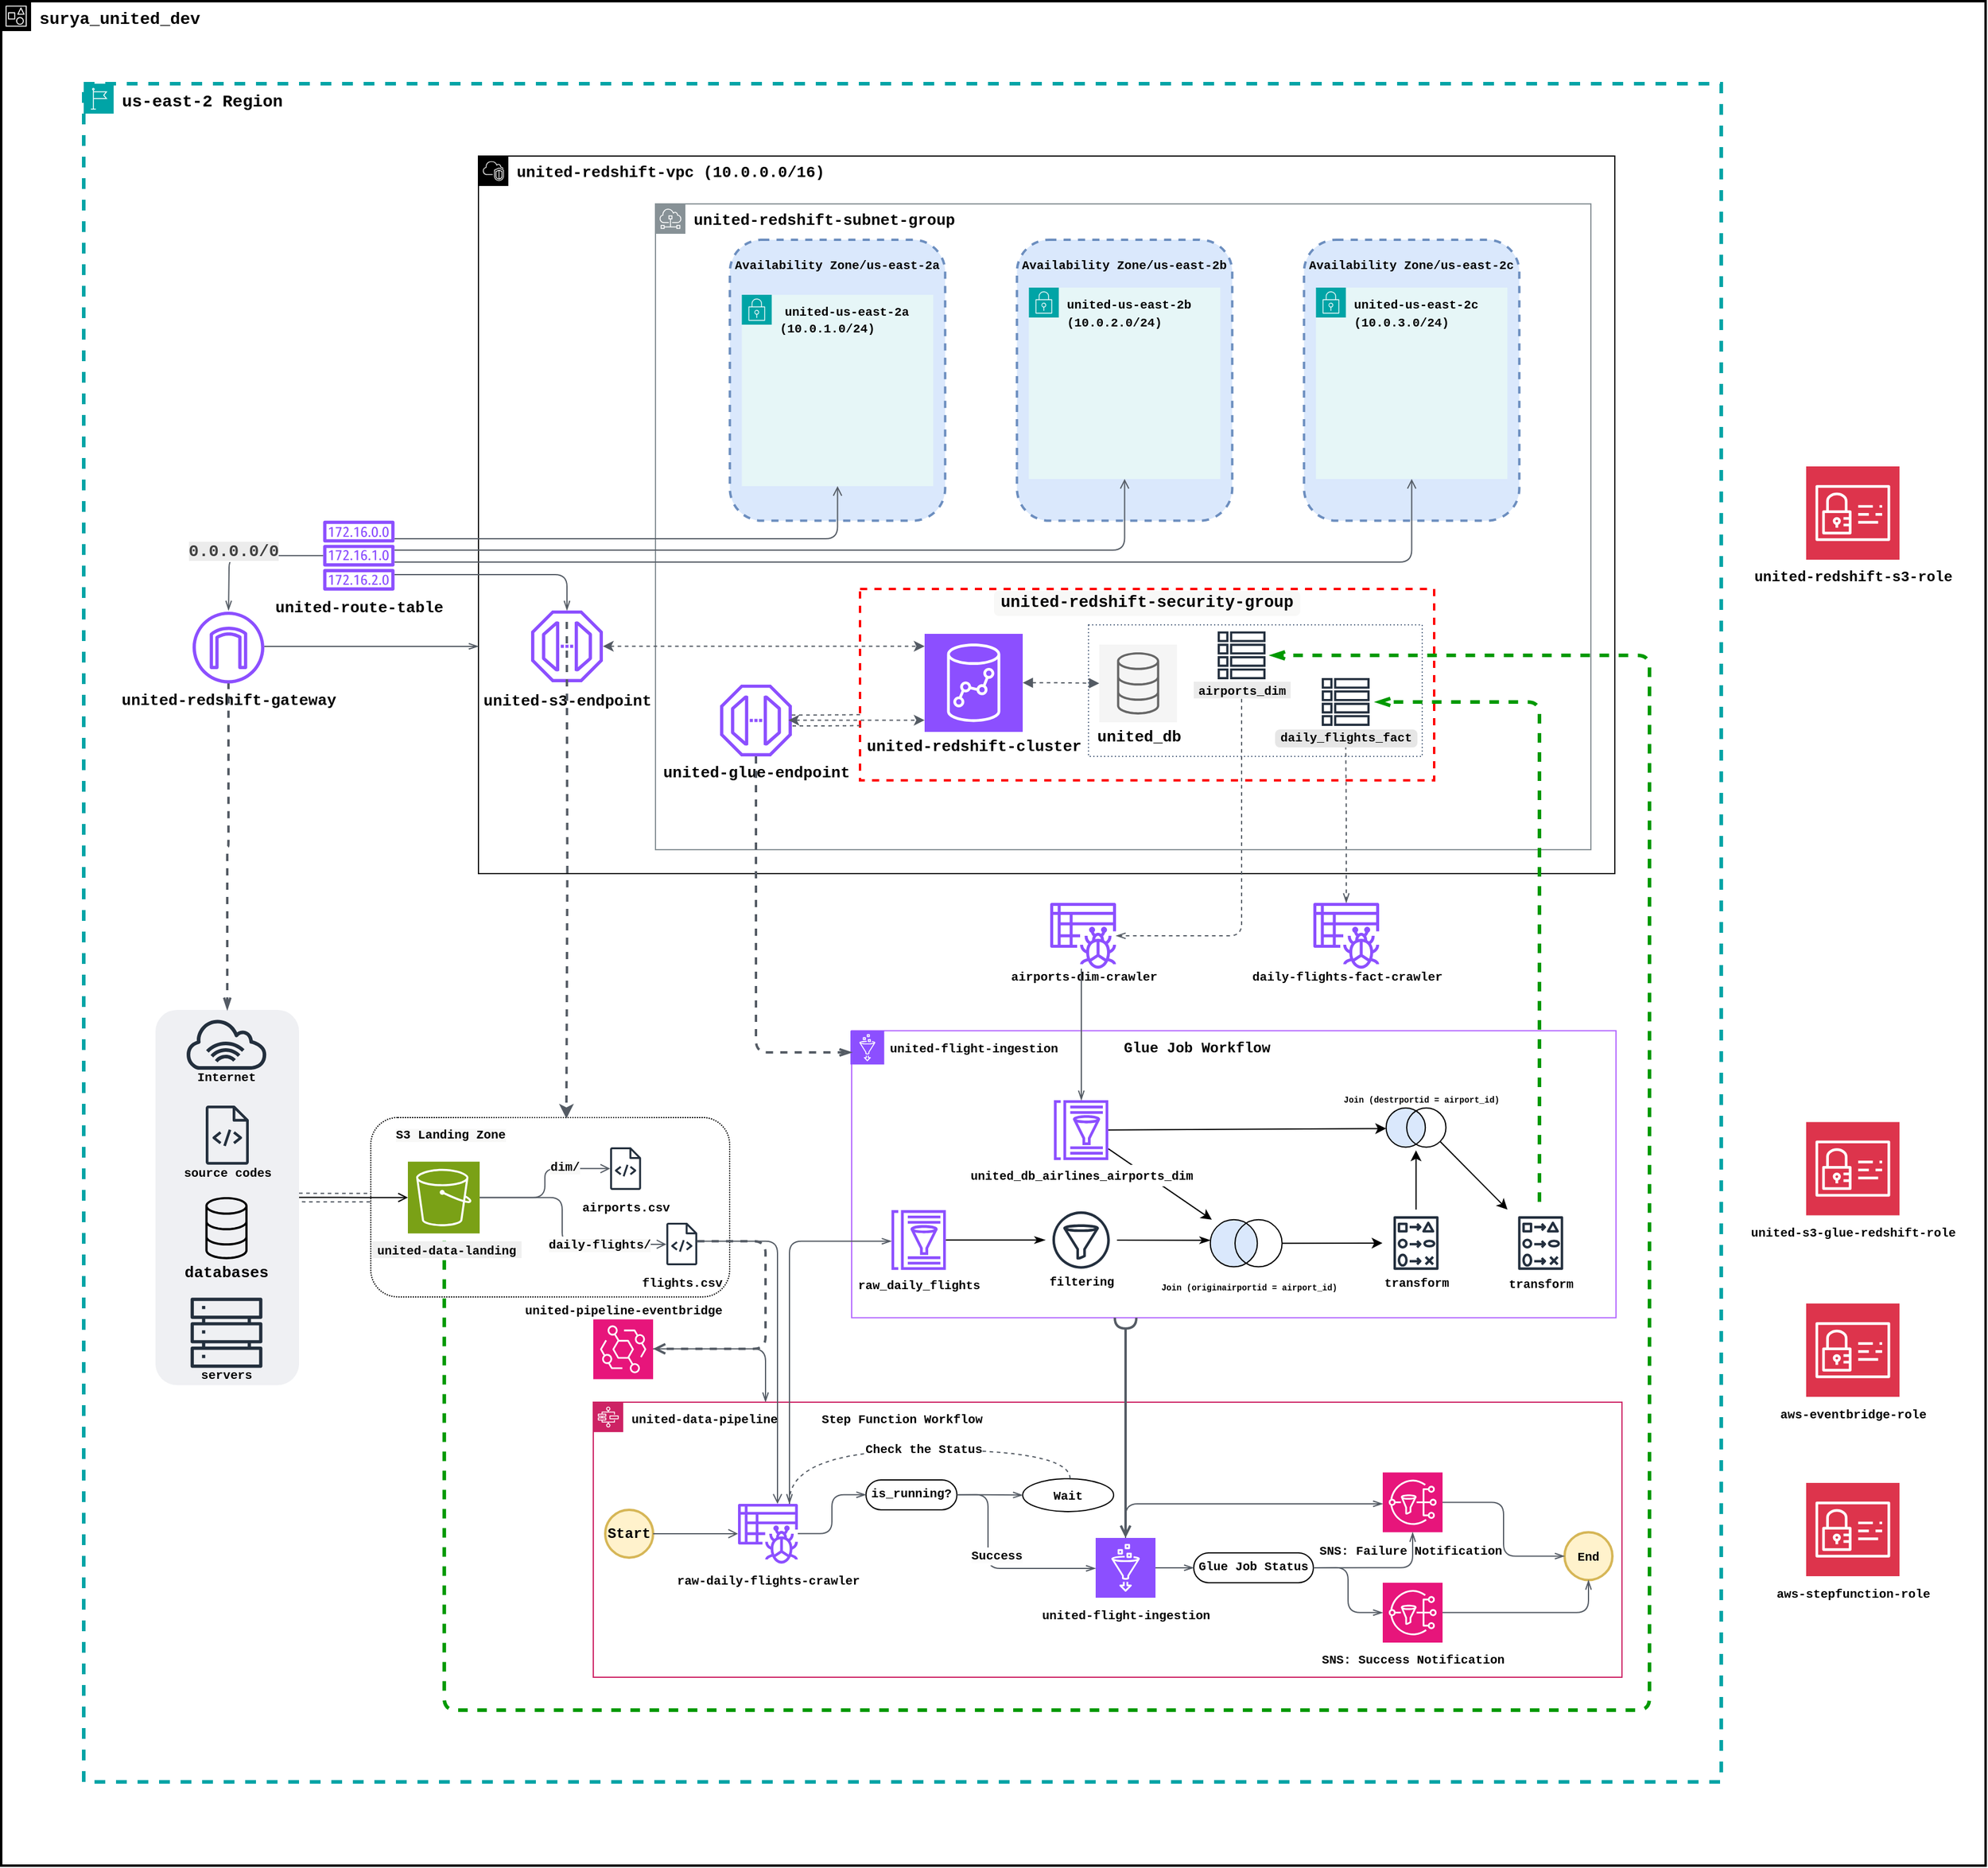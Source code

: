 <mxfile locked="true" version="26.0.16">
  <diagram name="Page-1" id="aXA6Oc4o_EXEBMKBOaNi">
    <mxGraphModel grid="1" page="1" gridSize="10" guides="1" tooltips="1" connect="1" arrows="1" fold="1" pageScale="1" pageWidth="827" pageHeight="1169" math="0" shadow="0">
      <root>
        <mxCell id="0" />
        <mxCell id="1" parent="0" />
        <mxCell id="KfVdgGBA4cppGUbjS1bN-7" value="&lt;span style=&quot;color: rgb(0, 0, 0); font-family: SFMono-Regular, Menlo, Consolas, &amp;quot;PT Mono&amp;quot;, &amp;quot;Liberation Mono&amp;quot;, Courier, monospace; font-weight: 600; text-align: center; text-wrap-mode: nowrap;&quot;&gt;&lt;font style=&quot;font-size: 14px;&quot;&gt;surya_united_dev&lt;/font&gt;&lt;/span&gt;" style="points=[[0,0],[0.25,0],[0.5,0],[0.75,0],[1,0],[1,0.25],[1,0.5],[1,0.75],[1,1],[0.75,1],[0.5,1],[0.25,1],[0,1],[0,0.75],[0,0.5],[0,0.25]];outlineConnect=0;html=1;whiteSpace=wrap;fontSize=12;fontStyle=0;container=1;pointerEvents=0;collapsible=0;recursiveResize=0;shape=mxgraph.aws4.group;grIcon=mxgraph.aws4.group_account;verticalAlign=top;align=left;spacingLeft=30;dashed=0;strokeWidth=2;movable=1;resizable=1;rotatable=1;deletable=1;editable=1;locked=0;connectable=1;" vertex="1" parent="1">
          <mxGeometry x="1720" y="-1080" width="1659" height="1559" as="geometry" />
        </mxCell>
        <mxCell id="ogD9vOvKOTsoDzAMYJkQ-28" value="&lt;span class=&quot;notion-enable-hover&quot; spellcheck=&quot;false&quot; data-token-index=&quot;0&quot; style=&quot;font-family: SFMono-Regular, Menlo, Consolas, &amp;quot;PT Mono&amp;quot;, &amp;quot;Liberation Mono&amp;quot;, Courier, monospace; line-height: normal; background-image: initial; background-position: initial; background-size: initial; background-repeat: initial; background-attachment: initial; background-origin: initial; background-clip: initial; border-radius: 4px; font-size: 85%; padding: 0.2em 0.4em; font-weight: 600; isolation: auto; fill: rgb(51, 126, 169);&quot;&gt;&lt;font style=&quot;color: rgb(0, 0, 0);&quot;&gt;united-s3-glue-redshift-role&lt;/font&gt;&lt;/span&gt;" style="sketch=0;points=[[0,0,0],[0.25,0,0],[0.5,0,0],[0.75,0,0],[1,0,0],[0,1,0],[0.25,1,0],[0.5,1,0],[0.75,1,0],[1,1,0],[0,0.25,0],[0,0.5,0],[0,0.75,0],[1,0.25,0],[1,0.5,0],[1,0.75,0]];outlineConnect=0;fontColor=#232F3E;fillColor=#DD344C;strokeColor=#ffffff;dashed=0;verticalLabelPosition=bottom;verticalAlign=top;align=center;html=1;fontSize=12;fontStyle=0;aspect=fixed;shape=mxgraph.aws4.resourceIcon;resIcon=mxgraph.aws4.identity_and_access_management;movable=1;resizable=1;rotatable=1;deletable=1;editable=1;locked=0;connectable=1;" vertex="1" parent="KfVdgGBA4cppGUbjS1bN-7">
          <mxGeometry x="1509" y="937.19" width="78" height="78" as="geometry" />
        </mxCell>
        <mxCell id="ogD9vOvKOTsoDzAMYJkQ-32" value="&lt;span style=&quot;color: rgb(0, 0, 0); font-family: SFMono-Regular, Menlo, Consolas, &amp;quot;PT Mono&amp;quot;, &amp;quot;Liberation Mono&amp;quot;, Courier, monospace; font-weight: 600;&quot;&gt;united-redshift-s3-role&lt;/span&gt;" style="sketch=0;points=[[0,0,0],[0.25,0,0],[0.5,0,0],[0.75,0,0],[1,0,0],[0,1,0],[0.25,1,0],[0.5,1,0],[0.75,1,0],[1,1,0],[0,0.25,0],[0,0.5,0],[0,0.75,0],[1,0.25,0],[1,0.5,0],[1,0.75,0]];outlineConnect=0;fontColor=#232F3E;fillColor=#DD344C;strokeColor=#ffffff;dashed=0;verticalLabelPosition=bottom;verticalAlign=top;align=center;html=1;fontSize=12;fontStyle=0;aspect=fixed;shape=mxgraph.aws4.resourceIcon;resIcon=mxgraph.aws4.identity_and_access_management;movable=1;resizable=1;rotatable=1;deletable=1;editable=1;locked=0;connectable=1;" vertex="1" parent="KfVdgGBA4cppGUbjS1bN-7">
          <mxGeometry x="1509" y="389" width="78" height="78" as="geometry" />
        </mxCell>
        <mxCell id="HszNG5Km89kw8XTW4GH8-18" value="&lt;span class=&quot;notion-enable-hover&quot; spellcheck=&quot;false&quot; data-token-index=&quot;0&quot; style=&quot;font-family: SFMono-Regular, Menlo, Consolas, &amp;quot;PT Mono&amp;quot;, &amp;quot;Liberation Mono&amp;quot;, Courier, monospace; line-height: normal; background-image: initial; background-position: initial; background-size: initial; background-repeat: initial; background-attachment: initial; background-origin: initial; background-clip: initial; border-radius: 4px; font-size: 85%; padding: 0.2em 0.4em; font-weight: 600; isolation: auto; fill: rgb(51, 126, 169);&quot;&gt;&lt;font style=&quot;color: rgb(0, 0, 0);&quot;&gt;aws-eventbridge-role&lt;/font&gt;&lt;/span&gt;" style="sketch=0;points=[[0,0,0],[0.25,0,0],[0.5,0,0],[0.75,0,0],[1,0,0],[0,1,0],[0.25,1,0],[0.5,1,0],[0.75,1,0],[1,1,0],[0,0.25,0],[0,0.5,0],[0,0.75,0],[1,0.25,0],[1,0.5,0],[1,0.75,0]];outlineConnect=0;fontColor=#232F3E;fillColor=#DD344C;strokeColor=#ffffff;dashed=0;verticalLabelPosition=bottom;verticalAlign=top;align=center;html=1;fontSize=12;fontStyle=0;aspect=fixed;shape=mxgraph.aws4.resourceIcon;resIcon=mxgraph.aws4.identity_and_access_management;movable=1;resizable=1;rotatable=1;deletable=1;editable=1;locked=0;connectable=1;" vertex="1" parent="KfVdgGBA4cppGUbjS1bN-7">
          <mxGeometry x="1509" y="1089" width="78" height="78" as="geometry" />
        </mxCell>
        <mxCell id="HszNG5Km89kw8XTW4GH8-19" value="&lt;span class=&quot;notion-enable-hover&quot; spellcheck=&quot;false&quot; data-token-index=&quot;0&quot; style=&quot;font-family: SFMono-Regular, Menlo, Consolas, &amp;quot;PT Mono&amp;quot;, &amp;quot;Liberation Mono&amp;quot;, Courier, monospace; line-height: normal; background-image: initial; background-position: initial; background-size: initial; background-repeat: initial; background-attachment: initial; background-origin: initial; background-clip: initial; border-radius: 4px; font-size: 85%; padding: 0.2em 0.4em; font-weight: 600; isolation: auto; fill: rgb(51, 126, 169);&quot;&gt;&lt;font style=&quot;color: rgb(0, 0, 0);&quot;&gt;aws-stepfunction-role&lt;/font&gt;&lt;/span&gt;" style="sketch=0;points=[[0,0,0],[0.25,0,0],[0.5,0,0],[0.75,0,0],[1,0,0],[0,1,0],[0.25,1,0],[0.5,1,0],[0.75,1,0],[1,1,0],[0,0.25,0],[0,0.5,0],[0,0.75,0],[1,0.25,0],[1,0.5,0],[1,0.75,0]];outlineConnect=0;fontColor=#232F3E;fillColor=#DD344C;strokeColor=#ffffff;dashed=0;verticalLabelPosition=bottom;verticalAlign=top;align=center;html=1;fontSize=12;fontStyle=0;aspect=fixed;shape=mxgraph.aws4.resourceIcon;resIcon=mxgraph.aws4.identity_and_access_management;movable=1;resizable=1;rotatable=1;deletable=1;editable=1;locked=0;connectable=1;" vertex="1" parent="KfVdgGBA4cppGUbjS1bN-7">
          <mxGeometry x="1509" y="1239" width="78" height="78" as="geometry" />
        </mxCell>
        <mxCell id="KfVdgGBA4cppGUbjS1bN-23" value="&lt;span style=&quot;color: rgb(0, 0, 0); font-family: SFMono-Regular, Menlo, Consolas, &amp;quot;PT Mono&amp;quot;, &amp;quot;Liberation Mono&amp;quot;, Courier, monospace; font-size: 10.2px; font-weight: 600; text-wrap-mode: nowrap; background-color: rgb(248, 248, 247);&quot;&gt;S3 Landing Zone&lt;/span&gt;" style="dashed=1;verticalAlign=top;fontStyle=0;whiteSpace=wrap;html=1;dashPattern=1 1;rounded=1;movable=1;resizable=1;rotatable=1;deletable=1;editable=1;locked=0;connectable=1;align=left;spacingRight=0;spacingTop=0;spacingBottom=0;spacingLeft=19;" vertex="1" parent="1">
          <mxGeometry x="2029" y="-146.56" width="300" height="150" as="geometry" />
        </mxCell>
        <mxCell id="KfVdgGBA4cppGUbjS1bN-123" value="&lt;span style=&quot;color: rgb(0, 0, 0); font-family: SFMono-Regular, Menlo, Consolas, &amp;quot;PT Mono&amp;quot;, &amp;quot;Liberation Mono&amp;quot;, Courier, monospace; font-size: 13px; font-weight: 600;&quot;&gt;united-redshift-vpc (10.0.0.0/16)&lt;/span&gt;" style="points=[[0,0],[0.25,0],[0.5,0],[0.75,0],[1,0],[1,0.25],[1,0.5],[1,0.75],[1,1],[0.75,1],[0.5,1],[0.25,1],[0,1],[0,0.75],[0,0.5],[0,0.25]];outlineConnect=0;html=1;whiteSpace=wrap;fontSize=12;fontStyle=0;container=1;pointerEvents=0;collapsible=0;recursiveResize=0;shape=mxgraph.aws4.group;grIcon=mxgraph.aws4.group_vpc2;verticalAlign=top;align=left;spacingLeft=30;dashed=0;movable=1;resizable=1;rotatable=1;deletable=1;editable=1;locked=0;connectable=1;fillColor=default;" vertex="1" parent="1">
          <mxGeometry x="2119" y="-950.56" width="950" height="600" as="geometry" />
        </mxCell>
        <mxCell id="ogD9vOvKOTsoDzAMYJkQ-49" value="" style="edgeStyle=orthogonalEdgeStyle;html=1;endArrow=none;elbow=vertical;startArrow=openThin;startFill=0;strokeColor=#545B64;rounded=1;curved=0;dashed=1;movable=1;resizable=1;rotatable=1;deletable=1;editable=1;locked=0;connectable=1;" edge="1" parent="1" source="ogD9vOvKOTsoDzAMYJkQ-41" target="ogD9vOvKOTsoDzAMYJkQ-16">
          <mxGeometry width="100" relative="1" as="geometry">
            <mxPoint x="2949" y="-240.56" as="sourcePoint" />
            <mxPoint x="3049" y="-240.56" as="targetPoint" />
          </mxGeometry>
        </mxCell>
        <mxCell id="ogD9vOvKOTsoDzAMYJkQ-50" value="" style="edgeStyle=orthogonalEdgeStyle;html=1;endArrow=none;elbow=vertical;startArrow=openThin;startFill=0;strokeColor=#545B64;rounded=1;curved=0;dashed=1;movable=1;resizable=1;rotatable=1;deletable=1;editable=1;locked=0;connectable=1;" edge="1" parent="1" source="ogD9vOvKOTsoDzAMYJkQ-46" target="ogD9vOvKOTsoDzAMYJkQ-14">
          <mxGeometry width="100" relative="1" as="geometry">
            <mxPoint x="2910.485" y="-259.39" as="sourcePoint" />
            <mxPoint x="2883" y="-480.996" as="targetPoint" />
            <Array as="points" />
          </mxGeometry>
        </mxCell>
        <mxCell id="ogD9vOvKOTsoDzAMYJkQ-10" value="&lt;span style=&quot;color: rgb(0, 0, 0); font-family: SFMono-Regular, Menlo, Consolas, &amp;quot;PT Mono&amp;quot;, &amp;quot;Liberation Mono&amp;quot;, Courier, monospace; font-size: 13px; font-weight: 600; text-align: center; text-wrap-mode: nowrap;&quot;&gt;united-redshift-subnet-group&lt;/span&gt;" style="sketch=0;outlineConnect=0;gradientColor=none;html=1;whiteSpace=wrap;fontSize=12;fontStyle=0;shape=mxgraph.aws4.group;grIcon=mxgraph.aws4.group_subnet;strokeColor=#879196;fillColor=none;verticalAlign=top;align=left;spacingLeft=30;fontColor=#879196;dashed=0;movable=1;resizable=1;rotatable=1;deletable=1;editable=1;locked=0;connectable=1;" vertex="1" parent="1">
          <mxGeometry x="2267" y="-910.56" width="782" height="540" as="geometry" />
        </mxCell>
        <mxCell id="KfVdgGBA4cppGUbjS1bN-109" value="&lt;span style=&quot;font-family: SFMono-Regular, Menlo, Consolas, &amp;quot;PT Mono&amp;quot;, &amp;quot;Liberation Mono&amp;quot;, Courier, monospace; font-size: 10.2px; font-weight: 600; text-align: left;&quot;&gt;&lt;font style=&quot;color: rgb(0, 0, 0);&quot;&gt;Availability Zone/us-east-2a&lt;/font&gt;&lt;/span&gt;" style="fillColor=#dae8fc;strokeColor=#6c8ebf;dashed=1;verticalAlign=top;fontStyle=0;whiteSpace=wrap;html=1;rounded=1;strokeWidth=2;movable=1;resizable=1;rotatable=1;deletable=1;editable=1;locked=0;connectable=1;spacingTop=7;" vertex="1" parent="1">
          <mxGeometry x="2329.18" y="-880.56" width="180" height="234.99" as="geometry" />
        </mxCell>
        <mxCell id="KfVdgGBA4cppGUbjS1bN-3" value="&lt;span style=&quot;font-family: SFMono-Regular, Menlo, Consolas, &amp;quot;PT Mono&amp;quot;, &amp;quot;Liberation Mono&amp;quot;, Courier, monospace; line-height: normal; background-image: initial; background-position: initial; background-size: initial; background-repeat: initial; background-attachment: initial; background-origin: initial; background-clip: initial; border-radius: 4px; font-size: 85%; padding: 0.2em 0.4em; font-weight: 600; isolation: auto; fill: rgb(51, 126, 169);&quot; data-token-index=&quot;0&quot; spellcheck=&quot;false&quot; class=&quot;notion-enable-hover&quot;&gt;&lt;font style=&quot;color: rgb(0, 0, 0);&quot;&gt;united-pipeline-eventbridge&lt;/font&gt;&lt;/span&gt;" style="sketch=0;points=[[0,0,0],[0.25,0,0],[0.5,0,0],[0.75,0,0],[1,0,0],[0,1,0],[0.25,1,0],[0.5,1,0],[0.75,1,0],[1,1,0],[0,0.25,0],[0,0.5,0],[0,0.75,0],[1,0.25,0],[1,0.5,0],[1,0.75,0]];outlineConnect=0;fontColor=#232F3E;fillColor=#E7157B;strokeColor=#ffffff;dashed=0;verticalLabelPosition=bottom;verticalAlign=top;align=center;html=1;fontSize=12;fontStyle=0;aspect=fixed;shape=mxgraph.aws4.resourceIcon;resIcon=mxgraph.aws4.eventbridge;spacingTop=-72;movable=1;resizable=1;rotatable=1;deletable=1;editable=1;locked=0;connectable=1;" vertex="1" parent="1">
          <mxGeometry x="2215" y="22.28" width="50" height="50" as="geometry" />
        </mxCell>
        <mxCell id="KfVdgGBA4cppGUbjS1bN-19" value="" style="group;movable=1;resizable=1;rotatable=1;deletable=1;editable=1;locked=0;connectable=1;" connectable="0" vertex="1" parent="1">
          <mxGeometry x="1849" y="-236.56" width="120" height="313.84" as="geometry" />
        </mxCell>
        <mxCell id="KfVdgGBA4cppGUbjS1bN-18" value="" style="fillColor=#EFF0F3;strokeColor=none;dashed=0;verticalAlign=top;fontStyle=0;fontColor=#232F3D;whiteSpace=wrap;html=1;rounded=1;glass=0;movable=1;resizable=1;rotatable=1;deletable=1;editable=1;locked=0;connectable=1;" vertex="1" parent="KfVdgGBA4cppGUbjS1bN-19">
          <mxGeometry width="120" height="313.84" as="geometry" />
        </mxCell>
        <mxCell id="KfVdgGBA4cppGUbjS1bN-10" value="&lt;span class=&quot;notion-enable-hover&quot; spellcheck=&quot;false&quot; data-token-index=&quot;0&quot; style=&quot;font-family: SFMono-Regular, Menlo, Consolas, &amp;quot;PT Mono&amp;quot;, &amp;quot;Liberation Mono&amp;quot;, Courier, monospace; line-height: normal; background-image: initial; background-position: initial; background-size: initial; background-repeat: initial; background-attachment: initial; background-origin: initial; background-clip: initial; border-radius: 4px; font-size: 85%; padding: 0.2em 0.4em; font-weight: 600; isolation: auto; fill: rgb(51, 126, 169);&quot;&gt;&lt;font style=&quot;color: rgb(0, 0, 0);&quot;&gt;servers&lt;/font&gt;&lt;/span&gt;" style="sketch=0;outlineConnect=0;fontColor=#232F3E;gradientColor=none;fillColor=#232F3D;strokeColor=none;dashed=0;verticalLabelPosition=bottom;verticalAlign=top;align=center;html=1;fontSize=12;fontStyle=0;aspect=fixed;pointerEvents=1;shape=mxgraph.aws4.servers;spacingTop=-9;movable=1;resizable=1;rotatable=1;deletable=1;editable=1;locked=0;connectable=1;" vertex="1" parent="KfVdgGBA4cppGUbjS1bN-19">
          <mxGeometry x="29.344" y="240.001" width="60" height="60" as="geometry" />
        </mxCell>
        <mxCell id="ogD9vOvKOTsoDzAMYJkQ-35" value="&lt;span style=&quot;color: rgb(0, 0, 0); font-family: SFMono-Regular, Menlo, Consolas, &amp;quot;PT Mono&amp;quot;, &amp;quot;Liberation Mono&amp;quot;, Courier, monospace; font-size: 13px; font-weight: 600;&quot;&gt;databases&lt;/span&gt;" style="sketch=0;points=[[0,0,0],[0.25,0,0],[0.5,0,0],[0.75,0,0],[1,0,0],[0,1,0],[0.25,1,0],[0.5,1,0],[0.75,1,0],[1,1,0],[0,0.25,0],[0,0.5,0],[0,0.75,0],[1,0.25,0],[1,0.5,0],[1,0.75,0]];outlineConnect=0;dashed=1;verticalLabelPosition=bottom;verticalAlign=top;align=center;html=1;fontSize=12;fontStyle=0;aspect=fixed;shape=mxgraph.aws4.resourceIcon;resIcon=mxgraph.aws4.database;fillColor=none;fontColor=#333333;strokeColor=#000000;spacing=0;spacingTop=-7;movable=1;resizable=1;rotatable=1;deletable=1;editable=1;locked=0;connectable=1;" vertex="1" parent="KfVdgGBA4cppGUbjS1bN-19">
          <mxGeometry x="26.84" y="150" width="65" height="65" as="geometry" />
        </mxCell>
        <mxCell id="ogD9vOvKOTsoDzAMYJkQ-38" value="&lt;span style=&quot;color: rgb(0, 0, 0); font-family: SFMono-Regular, Menlo, Consolas, &amp;quot;PT Mono&amp;quot;, &amp;quot;Liberation Mono&amp;quot;, Courier, monospace; font-size: 10.2px; font-weight: 600;&quot;&gt;Internet&lt;/span&gt;" style="sketch=0;outlineConnect=0;fontColor=#232F3E;gradientColor=none;fillColor=#232F3D;strokeColor=none;dashed=0;verticalLabelPosition=bottom;verticalAlign=top;align=center;html=1;fontSize=12;fontStyle=0;aspect=fixed;pointerEvents=1;shape=mxgraph.aws4.internet_alt1;spacingTop=-9;movable=1;resizable=1;rotatable=1;deletable=1;editable=1;locked=0;connectable=1;" vertex="1" parent="KfVdgGBA4cppGUbjS1bN-19">
          <mxGeometry x="24.34" y="7" width="70" height="43.08" as="geometry" />
        </mxCell>
        <mxCell id="KfVdgGBA4cppGUbjS1bN-11" value="&lt;span class=&quot;notion-enable-hover&quot; spellcheck=&quot;false&quot; data-token-index=&quot;0&quot; style=&quot;font-family: SFMono-Regular, Menlo, Consolas, &amp;quot;PT Mono&amp;quot;, &amp;quot;Liberation Mono&amp;quot;, Courier, monospace; line-height: normal; background-image: initial; background-position: initial; background-size: initial; background-repeat: initial; background-attachment: initial; background-origin: initial; background-clip: initial; border-radius: 4px; font-size: 85%; padding: 0.2em 0.4em; font-weight: 600; isolation: auto; fill: rgb(51, 126, 169);&quot;&gt;&lt;font style=&quot;color: rgb(0, 0, 0);&quot;&gt;source codes&lt;/font&gt;&lt;/span&gt;" style="sketch=0;outlineConnect=0;fontColor=#232F3E;gradientColor=none;fillColor=#232F3D;strokeColor=none;dashed=0;verticalLabelPosition=bottom;verticalAlign=top;align=center;html=1;fontSize=12;fontStyle=0;aspect=fixed;pointerEvents=1;shape=mxgraph.aws4.source_code;spacingTop=-8;movable=1;resizable=1;rotatable=1;deletable=1;editable=1;locked=0;connectable=1;" vertex="1" parent="KfVdgGBA4cppGUbjS1bN-19">
          <mxGeometry x="41.92" y="80.0" width="36.16" height="49.47" as="geometry" />
        </mxCell>
        <mxCell id="KfVdgGBA4cppGUbjS1bN-36" value="" style="htmDepartman barl=1;endArrow=open;elbow=vertical;startArrow=open;startFill=0;endFill=0;strokeColor=#545B64;rounded=1;exitX=1;exitY=0.5;exitDx=0;exitDy=0;shape=link;strokeWidth=1;targetPerimeterSpacing=0;width=7.143;dashed=1;flowAnimation=0;entryX=-0.002;entryY=0.447;entryDx=0;entryDy=0;entryPerimeter=0;movable=1;resizable=1;rotatable=1;deletable=1;editable=1;locked=0;connectable=1;" edge="1" parent="1" source="KfVdgGBA4cppGUbjS1bN-18" target="KfVdgGBA4cppGUbjS1bN-23">
          <mxGeometry width="100" relative="1" as="geometry">
            <mxPoint x="1120" y="500" as="sourcePoint" />
            <mxPoint x="1220" y="500" as="targetPoint" />
          </mxGeometry>
        </mxCell>
        <mxCell id="KfVdgGBA4cppGUbjS1bN-21" value="" style="edgeStyle=orthogonalEdgeStyle;rounded=1;orthogonalLoop=1;jettySize=auto;html=1;curved=0;endArrow=open;endFill=0;movable=1;resizable=1;rotatable=1;deletable=1;editable=1;locked=0;connectable=1;" edge="1" parent="1" source="KfVdgGBA4cppGUbjS1bN-18" target="KfVdgGBA4cppGUbjS1bN-1">
          <mxGeometry relative="1" as="geometry" />
        </mxCell>
        <mxCell id="KfVdgGBA4cppGUbjS1bN-118" value="&lt;span style=&quot;font-family: SFMono-Regular, Menlo, Consolas, &amp;quot;PT Mono&amp;quot;, &amp;quot;Liberation Mono&amp;quot;, Courier, monospace; font-size: 10.2px; font-weight: 600; text-align: left;&quot;&gt;Availability Zone/&lt;/span&gt;&lt;span style=&quot;font-family: SFMono-Regular, Menlo, Consolas, &amp;quot;PT Mono&amp;quot;, &amp;quot;Liberation Mono&amp;quot;, Courier, monospace; font-size: 10.2px; font-weight: 600; text-align: left;&quot;&gt;&lt;font style=&quot;color: rgb(0, 0, 0);&quot;&gt;us-east-2b&lt;/font&gt;&lt;/span&gt;" style="fillColor=#dae8fc;strokeColor=#6c8ebf;dashed=1;verticalAlign=top;fontStyle=0;whiteSpace=wrap;html=1;rounded=1;strokeWidth=2;movable=1;resizable=1;rotatable=1;deletable=1;editable=1;locked=0;connectable=1;spacingTop=7;" vertex="1" parent="1">
          <mxGeometry x="2569.18" y="-880.56" width="180" height="234.99" as="geometry" />
        </mxCell>
        <mxCell id="KfVdgGBA4cppGUbjS1bN-119" value="&lt;span style=&quot;font-family: SFMono-Regular, Menlo, Consolas, &amp;quot;PT Mono&amp;quot;, &amp;quot;Liberation Mono&amp;quot;, Courier, monospace; font-size: 10.2px; font-weight: 600; text-align: left;&quot;&gt;Availability Zone/&lt;/span&gt;&lt;span style=&quot;font-family: SFMono-Regular, Menlo, Consolas, &amp;quot;PT Mono&amp;quot;, &amp;quot;Liberation Mono&amp;quot;, Courier, monospace; font-size: 10.2px; font-weight: 600; text-align: left;&quot;&gt;&lt;font style=&quot;color: rgb(0, 0, 0);&quot;&gt;us-east-2c&lt;/font&gt;&lt;/span&gt;" style="fillColor=#dae8fc;strokeColor=#6c8ebf;dashed=1;verticalAlign=top;fontStyle=0;whiteSpace=wrap;html=1;rounded=1;strokeWidth=2;movable=1;resizable=1;rotatable=1;deletable=1;editable=1;locked=0;connectable=1;spacingTop=7;" vertex="1" parent="1">
          <mxGeometry x="2809.18" y="-880.56" width="180" height="234.99" as="geometry" />
        </mxCell>
        <mxCell id="KfVdgGBA4cppGUbjS1bN-105" value="&lt;span style=&quot;font-family: SFMono-Regular, Menlo, Consolas, &amp;quot;PT Mono&amp;quot;, &amp;quot;Liberation Mono&amp;quot;, Courier, monospace; font-size: 10.2px; font-weight: 600;&quot;&gt;&lt;font style=&quot;color: rgb(0, 0, 0);&quot;&gt;united-us-east-2b (10.0.2.0/24)&lt;/font&gt;&lt;/span&gt;" style="points=[[0,0],[0.25,0],[0.5,0],[0.75,0],[1,0],[1,0.25],[1,0.5],[1,0.75],[1,1],[0.75,1],[0.5,1],[0.25,1],[0,1],[0,0.75],[0,0.5],[0,0.25]];outlineConnect=0;gradientColor=none;html=1;whiteSpace=wrap;fontSize=12;fontStyle=0;container=1;pointerEvents=0;collapsible=0;recursiveResize=0;shape=mxgraph.aws4.group;grIcon=mxgraph.aws4.group_security_group;grStroke=0;strokeColor=#00A4A6;fillColor=#E6F6F7;verticalAlign=top;align=left;spacingLeft=30;fontColor=#147EBA;dashed=0;movable=1;resizable=1;rotatable=1;deletable=1;editable=1;locked=0;connectable=1;" vertex="1" parent="1">
          <mxGeometry x="2579.18" y="-840.56" width="160" height="160" as="geometry" />
        </mxCell>
        <mxCell id="KfVdgGBA4cppGUbjS1bN-106" value="&lt;span class=&quot;notion-enable-hover&quot; spellcheck=&quot;false&quot; data-token-index=&quot;0&quot; style=&quot;font-family: SFMono-Regular, Menlo, Consolas, &amp;quot;PT Mono&amp;quot;, &amp;quot;Liberation Mono&amp;quot;, Courier, monospace; line-height: normal; background-image: initial; background-position: initial; background-size: initial; background-repeat: initial; background-attachment: initial; background-origin: initial; background-clip: initial; border-radius: 4px; font-size: 85%; padding: 0.2em 0.4em; font-weight: 600; isolation: auto; fill: rgb(51, 126, 169);&quot;&gt;&lt;font style=&quot;color: rgb(0, 0, 0);&quot;&gt;united-us-east-2a (10.0.1.0/24)&lt;/font&gt;&lt;/span&gt;" style="points=[[0,0],[0.25,0],[0.5,0],[0.75,0],[1,0],[1,0.25],[1,0.5],[1,0.75],[1,1],[0.75,1],[0.5,1],[0.25,1],[0,1],[0,0.75],[0,0.5],[0,0.25]];outlineConnect=0;gradientColor=none;html=1;whiteSpace=wrap;fontSize=12;fontStyle=0;container=1;pointerEvents=0;collapsible=0;recursiveResize=0;shape=mxgraph.aws4.group;grIcon=mxgraph.aws4.group_security_group;grStroke=0;strokeColor=#00A4A6;fillColor=#E6F6F7;verticalAlign=top;align=left;spacingLeft=30;fontColor=#147EBA;dashed=0;movable=1;resizable=1;rotatable=1;deletable=1;editable=1;locked=0;connectable=1;" vertex="1" parent="1">
          <mxGeometry x="2339.18" y="-834.56" width="160" height="160" as="geometry" />
        </mxCell>
        <mxCell id="KfVdgGBA4cppGUbjS1bN-110" value="&lt;span class=&quot;notion-enable-hover&quot; spellcheck=&quot;false&quot; data-token-index=&quot;0&quot; style=&quot;font-family: SFMono-Regular, Menlo, Consolas, &amp;quot;PT Mono&amp;quot;, &amp;quot;Liberation Mono&amp;quot;, Courier, monospace; line-height: normal; background-image: initial; background-position: initial; background-size: initial; background-repeat: initial; background-attachment: initial; background-origin: initial; background-clip: initial; border-radius: 4px; padding: 0.2em 0.4em; font-weight: 600; isolation: auto; fill: rgb(51, 126, 169); background-color: light-dark(#ffffff, var(--ge-dark-color, #121212));&quot;&gt;&lt;font style=&quot;color: rgb(0, 0, 0); font-size: 13px;&quot;&gt;united-redshift-gateway&lt;/font&gt;&lt;/span&gt;" style="sketch=0;outlineConnect=0;fontColor=#232F3E;gradientColor=none;strokeColor=none;fillColor=#8C4FFF;dashed=0;verticalLabelPosition=bottom;verticalAlign=top;align=center;html=1;fontSize=12;fontStyle=0;aspect=fixed;shape=mxgraph.aws4.internet_gateway;resIcon=mxgraph.aws4.internet_gateway;pointerEvents=1;spacingRight=0;labelBackgroundColor=none;movable=1;resizable=1;rotatable=1;deletable=1;editable=1;locked=0;connectable=1;" vertex="1" parent="1">
          <mxGeometry x="1880" y="-569.56" width="60" height="60" as="geometry" />
        </mxCell>
        <mxCell id="KfVdgGBA4cppGUbjS1bN-114" value="" style="edgeStyle=orthogonalEdgeStyle;html=1;endArrow=openThin;elbow=vertical;startArrow=none;endFill=0;strokeColor=#545B64;rounded=1;curved=0;movable=1;resizable=1;rotatable=1;deletable=1;editable=1;locked=0;connectable=1;" edge="1" parent="1" target="KfVdgGBA4cppGUbjS1bN-123">
          <mxGeometry width="100" relative="1" as="geometry">
            <mxPoint x="1940" y="-540.56" as="sourcePoint" />
            <mxPoint x="2259" y="-540.56" as="targetPoint" />
            <Array as="points">
              <mxPoint x="2229" y="-540.56" />
              <mxPoint x="2229" y="-540.56" />
            </Array>
          </mxGeometry>
        </mxCell>
        <mxCell id="KfVdgGBA4cppGUbjS1bN-115" value="&lt;span style=&quot;color: rgb(0, 0, 0); font-family: SFMono-Regular, Menlo, Consolas, &amp;quot;PT Mono&amp;quot;, &amp;quot;Liberation Mono&amp;quot;, Courier, monospace; font-size: 13px; font-weight: 600;&quot;&gt;united-route-table&lt;/span&gt;" style="sketch=0;outlineConnect=0;fontColor=#232F3E;gradientColor=none;fillColor=#8C4FFF;strokeColor=none;dashed=0;verticalLabelPosition=bottom;verticalAlign=top;align=center;html=1;fontSize=12;fontStyle=0;aspect=fixed;pointerEvents=1;shape=mxgraph.aws4.route_table;movable=1;resizable=1;rotatable=1;deletable=1;editable=1;locked=0;connectable=1;" vertex="1" parent="1">
          <mxGeometry x="1989" y="-645.57" width="60" height="58.46" as="geometry" />
        </mxCell>
        <mxCell id="KfVdgGBA4cppGUbjS1bN-117" value="&lt;span style=&quot;font-family: SFMono-Regular, Menlo, Consolas, &amp;quot;PT Mono&amp;quot;, &amp;quot;Liberation Mono&amp;quot;, Courier, monospace; font-size: 10.2px; font-weight: 600;&quot;&gt;&lt;font style=&quot;color: rgb(0, 0, 0);&quot;&gt;united-us-east-2c (10.0.3.0/24)&lt;/font&gt;&lt;/span&gt;" style="points=[[0,0],[0.25,0],[0.5,0],[0.75,0],[1,0],[1,0.25],[1,0.5],[1,0.75],[1,1],[0.75,1],[0.5,1],[0.25,1],[0,1],[0,0.75],[0,0.5],[0,0.25]];outlineConnect=0;gradientColor=none;html=1;whiteSpace=wrap;fontSize=12;fontStyle=0;container=1;pointerEvents=0;collapsible=0;recursiveResize=0;shape=mxgraph.aws4.group;grIcon=mxgraph.aws4.group_security_group;grStroke=0;strokeColor=#00A4A6;fillColor=#E6F6F7;verticalAlign=top;align=left;spacingLeft=30;fontColor=#147EBA;dashed=0;movable=1;resizable=1;rotatable=1;deletable=1;editable=1;locked=0;connectable=1;" vertex="1" parent="1">
          <mxGeometry x="2819.18" y="-840.56" width="160" height="160" as="geometry" />
        </mxCell>
        <mxCell id="KfVdgGBA4cppGUbjS1bN-128" value="" style="edgeStyle=orthogonalEdgeStyle;html=1;endArrow=openThin;elbow=vertical;startArrow=none;endFill=0;strokeColor=#545B64;rounded=1;curved=0;movable=1;resizable=1;rotatable=1;deletable=1;editable=1;locked=0;connectable=1;" edge="1" parent="1" source="KfVdgGBA4cppGUbjS1bN-115">
          <mxGeometry width="100" relative="1" as="geometry">
            <mxPoint x="1999" y="-660.56" as="sourcePoint" />
            <mxPoint x="1910.067" y="-570.559" as="targetPoint" />
          </mxGeometry>
        </mxCell>
        <mxCell id="KfVdgGBA4cppGUbjS1bN-130" value="&lt;span style=&quot;color: rgb(64, 64, 64); font-family: Menlo, &amp;quot;Roboto Mono&amp;quot;, &amp;quot;Courier New&amp;quot;, Courier, monospace, Inter, sans-serif; font-size: 14.002px; text-align: left; text-wrap-mode: wrap; background-color: rgb(236, 236, 236);&quot;&gt;&lt;b&gt;0.0.0.0/0&lt;/b&gt;&lt;/span&gt;" style="edgeLabel;html=1;align=center;verticalAlign=middle;resizable=1;points=[];movable=1;rotatable=1;deletable=1;editable=1;locked=0;connectable=1;" connectable="0" vertex="1" parent="KfVdgGBA4cppGUbjS1bN-128">
          <mxGeometry x="-0.087" y="-2" relative="1" as="geometry">
            <mxPoint x="-18" y="-2" as="offset" />
          </mxGeometry>
        </mxCell>
        <mxCell id="KfVdgGBA4cppGUbjS1bN-129" value="" style="edgeStyle=orthogonalEdgeStyle;html=1;endArrow=none;elbow=vertical;startArrow=open;startFill=0;strokeColor=#545B64;rounded=1;curved=0;movable=1;resizable=1;rotatable=1;deletable=1;editable=1;locked=0;connectable=1;" edge="1" parent="1" source="KfVdgGBA4cppGUbjS1bN-106" target="KfVdgGBA4cppGUbjS1bN-115">
          <mxGeometry width="100" relative="1" as="geometry">
            <mxPoint x="2449.18" y="-619.56" as="sourcePoint" />
            <mxPoint x="2069.003" y="-630.56" as="targetPoint" />
            <Array as="points">
              <mxPoint x="2419" y="-630.56" />
            </Array>
          </mxGeometry>
        </mxCell>
        <mxCell id="KfVdgGBA4cppGUbjS1bN-134" value="" style="edgeStyle=orthogonalEdgeStyle;html=1;endArrow=none;elbow=vertical;startArrow=open;startFill=0;strokeColor=#545B64;rounded=1;curved=0;movable=1;resizable=1;rotatable=1;deletable=1;editable=1;locked=0;connectable=1;" edge="1" parent="1" source="KfVdgGBA4cppGUbjS1bN-105" target="KfVdgGBA4cppGUbjS1bN-115">
          <mxGeometry width="100" relative="1" as="geometry">
            <mxPoint x="2679.18" y="-670.56" as="sourcePoint" />
            <mxPoint x="2069.003" y="-620.56" as="targetPoint" />
            <Array as="points">
              <mxPoint x="2659" y="-621" />
            </Array>
          </mxGeometry>
        </mxCell>
        <mxCell id="KfVdgGBA4cppGUbjS1bN-132" value="" style="edgeStyle=orthogonalEdgeStyle;html=1;endArrow=none;elbow=vertical;startArrow=open;startFill=0;strokeColor=#545B64;rounded=1;curved=0;movable=1;resizable=1;rotatable=1;deletable=1;editable=1;locked=0;connectable=1;" edge="1" parent="1" source="KfVdgGBA4cppGUbjS1bN-117" target="KfVdgGBA4cppGUbjS1bN-115">
          <mxGeometry width="100" relative="1" as="geometry">
            <mxPoint x="2589.18" y="-595.56" as="sourcePoint" />
            <mxPoint x="2069.003" y="-610.56" as="targetPoint" />
            <Array as="points">
              <mxPoint x="2899" y="-611" />
            </Array>
          </mxGeometry>
        </mxCell>
        <mxCell id="ogD9vOvKOTsoDzAMYJkQ-12" value="&lt;span style=&quot;color: rgb(0, 0, 0); font-family: SFMono-Regular, Menlo, Consolas, &amp;quot;PT Mono&amp;quot;, &amp;quot;Liberation Mono&amp;quot;, Courier, monospace; font-size: 13px; font-weight: 600;&quot;&gt;united-&lt;/span&gt;&lt;span style=&quot;background-color: transparent; color: rgb(0, 0, 0); font-family: SFMono-Regular, Menlo, Consolas, &amp;quot;PT Mono&amp;quot;, &amp;quot;Liberation Mono&amp;quot;, Courier, monospace; font-size: 13px; font-weight: 600;&quot;&gt;glue-endpoint&lt;/span&gt;" style="sketch=0;outlineConnect=0;fontColor=#232F3E;gradientColor=none;fillColor=#8C4FFF;strokeColor=none;dashed=0;verticalLabelPosition=bottom;verticalAlign=top;align=center;html=1;fontSize=12;fontStyle=0;aspect=fixed;pointerEvents=1;shape=mxgraph.aws4.endpoint;movable=1;resizable=1;rotatable=1;deletable=1;editable=1;locked=0;connectable=1;" vertex="1" parent="1">
          <mxGeometry x="2321" y="-508.56" width="60" height="60" as="geometry" />
        </mxCell>
        <mxCell id="ogD9vOvKOTsoDzAMYJkQ-21" value="" style="group;spacingTop=0;labelBackgroundColor=default;labelBorderColor=none;movable=1;resizable=1;rotatable=1;deletable=1;editable=1;locked=0;connectable=1;" connectable="0" vertex="1" parent="1">
          <mxGeometry x="2438" y="-588.56" width="480" height="160" as="geometry" />
        </mxCell>
        <mxCell id="HszNG5Km89kw8XTW4GH8-15" value="" style="fillColor=none;strokeColor=#5A6C86;dashed=1;verticalAlign=top;fontStyle=0;fontColor=#5A6C86;whiteSpace=wrap;html=1;dashPattern=1 2;movable=1;resizable=1;rotatable=1;deletable=1;editable=1;locked=0;connectable=1;" vertex="1" parent="ogD9vOvKOTsoDzAMYJkQ-21">
          <mxGeometry x="191" y="30" width="279" height="110" as="geometry" />
        </mxCell>
        <mxCell id="ogD9vOvKOTsoDzAMYJkQ-4" value="&lt;span style=&quot;text-align: start; font-family: SFMono-Regular, Menlo, Consolas, &amp;quot;PT Mono&amp;quot;, &amp;quot;Liberation Mono&amp;quot;, Courier, monospace; line-height: normal; background: rgb(248, 248, 247); border-radius: 4px; font-size: 13.6px; padding: 0.2em 0.4em; font-weight: 600; isolation: auto; fill: rgb(51, 126, 169); color: rgb(0, 0, 0);&quot; class=&quot;notion-enable-hover&quot; spellcheck=&quot;false&quot; data-token-index=&quot;0&quot;&gt;united-redshift-security-group&lt;/span&gt;" style="fontStyle=0;verticalAlign=top;align=center;spacingTop=-2;fillColor=none;rounded=0;whiteSpace=wrap;html=1;strokeColor=#FF0000;strokeWidth=2;dashed=1;container=0;collapsible=0;expand=0;recursiveResize=0;movable=1;resizable=1;rotatable=1;deletable=1;editable=1;locked=0;connectable=1;" vertex="1" parent="ogD9vOvKOTsoDzAMYJkQ-21">
          <mxGeometry width="480" height="160" as="geometry" />
        </mxCell>
        <mxCell id="ogD9vOvKOTsoDzAMYJkQ-2" value="&lt;span style=&quot;color: rgb(0, 0, 0); font-family: SFMono-Regular, Menlo, Consolas, &amp;quot;PT Mono&amp;quot;, &amp;quot;Liberation Mono&amp;quot;, Courier, monospace; font-size: 13px; font-weight: 600;&quot;&gt;united-redshift-cluster&lt;/span&gt;" style="sketch=0;points=[[0,0,0],[0.25,0,0],[0.5,0,0],[0.75,0,0],[1,0,0],[0,1,0],[0.25,1,0],[0.5,1,0],[0.75,1,0],[1,1,0],[0,0.25,0],[0,0.5,0],[0,0.75,0],[1,0.25,0],[1,0.5,0],[1,0.75,0]];outlineConnect=0;fontColor=#232F3E;fillColor=#8C4FFF;strokeColor=#ffffff;dashed=0;verticalLabelPosition=bottom;verticalAlign=top;align=center;html=1;fontSize=12;fontStyle=0;aspect=fixed;shape=mxgraph.aws4.resourceIcon;resIcon=mxgraph.aws4.redshift;spacing=0;movable=1;resizable=1;rotatable=1;deletable=1;editable=1;locked=0;connectable=1;" vertex="1" parent="ogD9vOvKOTsoDzAMYJkQ-21">
          <mxGeometry x="54" y="37.5" width="82" height="82" as="geometry" />
        </mxCell>
        <mxCell id="ogD9vOvKOTsoDzAMYJkQ-13" value="&lt;span style=&quot;color: rgb(0, 0, 0); font-family: SFMono-Regular, Menlo, Consolas, &amp;quot;PT Mono&amp;quot;, &amp;quot;Liberation Mono&amp;quot;, Courier, monospace; font-size: 13px; font-weight: 600;&quot;&gt;united_db&lt;/span&gt;" style="sketch=0;points=[[0,0,0],[0.25,0,0],[0.5,0,0],[0.75,0,0],[1,0,0],[0,1,0],[0.25,1,0],[0.5,1,0],[0.75,1,0],[1,1,0],[0,0.25,0],[0,0.5,0],[0,0.75,0],[1,0.25,0],[1,0.5,0],[1,0.75,0]];outlineConnect=0;dashed=1;verticalLabelPosition=bottom;verticalAlign=top;align=center;html=1;fontSize=12;fontStyle=0;aspect=fixed;shape=mxgraph.aws4.resourceIcon;resIcon=mxgraph.aws4.database;fillColor=#f5f5f5;fontColor=#333333;strokeColor=#666666;spacing=0;movable=1;resizable=1;rotatable=1;deletable=1;editable=1;locked=0;connectable=1;" vertex="1" parent="ogD9vOvKOTsoDzAMYJkQ-21">
          <mxGeometry x="200" y="46.5" width="65" height="65" as="geometry" />
        </mxCell>
        <mxCell id="ogD9vOvKOTsoDzAMYJkQ-14" value="&lt;span class=&quot;notion-enable-hover&quot; spellcheck=&quot;false&quot; data-token-index=&quot;0&quot; style=&quot;font-family: SFMono-Regular, Menlo, Consolas, &amp;quot;PT Mono&amp;quot;, &amp;quot;Liberation Mono&amp;quot;, Courier, monospace; line-height: normal; background-image: initial; background-position: initial; background-size: initial; background-repeat: initial; background-attachment: initial; background-origin: initial; background-clip: initial; border-radius: 4px; font-size: 85%; padding: 0.2em 0.4em; font-weight: 600; isolation: auto; fill: rgb(51, 126, 169); background-color: rgb(230, 230, 230);&quot;&gt;&lt;font style=&quot;color: rgb(0, 0, 0);&quot;&gt;daily_flights_fact&lt;/font&gt;&lt;/span&gt;" style="sketch=0;outlineConnect=0;fontColor=#232F3E;gradientColor=none;strokeColor=#232F3E;fillColor=#ffffff;dashed=0;verticalLabelPosition=bottom;verticalAlign=top;align=center;html=1;fontSize=12;fontStyle=0;aspect=fixed;shape=mxgraph.aws4.resourceIcon;resIcon=mxgraph.aws4.table;spacing=0;spacingTop=-8;movable=1;resizable=1;rotatable=1;deletable=1;editable=1;locked=0;connectable=1;" vertex="1" parent="ogD9vOvKOTsoDzAMYJkQ-21">
          <mxGeometry x="381" y="69.5" width="50" height="50" as="geometry" />
        </mxCell>
        <mxCell id="ogD9vOvKOTsoDzAMYJkQ-18" value="" style="edgeStyle=orthogonalEdgeStyle;html=1;endArrow=block;elbow=vertical;startArrow=block;startFill=1;endFill=1;strokeColor=#545B64;rounded=1;curved=0;dashed=1;movable=1;resizable=1;rotatable=1;deletable=1;editable=1;locked=0;connectable=1;" edge="1" parent="ogD9vOvKOTsoDzAMYJkQ-21" source="ogD9vOvKOTsoDzAMYJkQ-2" target="ogD9vOvKOTsoDzAMYJkQ-13">
          <mxGeometry width="100" relative="1" as="geometry">
            <mxPoint x="160" y="60" as="sourcePoint" />
            <mxPoint x="260" y="60" as="targetPoint" />
          </mxGeometry>
        </mxCell>
        <mxCell id="ogD9vOvKOTsoDzAMYJkQ-16" value="&lt;span class=&quot;notion-enable-hover&quot; spellcheck=&quot;false&quot; data-token-index=&quot;0&quot; style=&quot;font-family: SFMono-Regular, Menlo, Consolas, &amp;quot;PT Mono&amp;quot;, &amp;quot;Liberation Mono&amp;quot;, Courier, monospace; line-height: normal; background-image: initial; background-position: initial; background-size: initial; background-repeat: initial; background-attachment: initial; background-origin: initial; background-clip: initial; border-radius: 4px; font-size: 85%; padding: 0.2em 0.4em; font-weight: 600; isolation: auto; fill: rgb(51, 126, 169);&quot;&gt;&lt;font style=&quot;&quot;&gt;airports_dim&lt;/font&gt;&lt;/span&gt;" style="sketch=0;outlineConnect=0;fontColor=light-dark(#000000, #bdc7d4);gradientColor=none;strokeColor=#232F3E;fillColor=#ffffff;dashed=0;verticalLabelPosition=bottom;verticalAlign=top;align=center;html=1;fontSize=12;fontStyle=0;aspect=fixed;shape=mxgraph.aws4.resourceIcon;resIcon=mxgraph.aws4.table;spacing=0;spacingTop=-8;labelBackgroundColor=light-dark(#EBEBEB,#EDEDED);labelBorderColor=none;movable=1;resizable=1;rotatable=1;deletable=1;editable=1;locked=0;connectable=1;" vertex="1" parent="ogD9vOvKOTsoDzAMYJkQ-21">
          <mxGeometry x="294" y="30.5" width="50" height="50" as="geometry" />
        </mxCell>
        <mxCell id="ogD9vOvKOTsoDzAMYJkQ-22" value="" style="edgeStyle=orthogonalEdgeStyle;html=1;endArrow=openThin;elbow=vertical;startArrow=none;endFill=0;strokeColor=#545B64;rounded=1;curved=0;movable=1;resizable=1;rotatable=1;deletable=1;editable=1;locked=0;connectable=1;" edge="1" parent="1" source="KfVdgGBA4cppGUbjS1bN-115" target="KfVdgGBA4cppGUbjS1bN-135">
          <mxGeometry width="100" relative="1" as="geometry">
            <mxPoint x="2099" y="-580.56" as="sourcePoint" />
            <mxPoint x="2199" y="-580.56" as="targetPoint" />
            <Array as="points">
              <mxPoint x="2193" y="-600.56" />
            </Array>
          </mxGeometry>
        </mxCell>
        <mxCell id="ogD9vOvKOTsoDzAMYJkQ-23" value="" style="edgeStyle=orthogonalEdgeStyle;html=1;endArrow=openThin;elbow=vertical;startArrow=none;endFill=0;strokeColor=#545B64;rounded=1;curved=0;entryX=0.001;entryY=0.686;entryDx=0;entryDy=0;entryPerimeter=0;dashed=1;shape=link;width=9.13;movable=1;resizable=1;rotatable=1;deletable=1;editable=1;locked=0;connectable=1;" edge="1" parent="1" source="ogD9vOvKOTsoDzAMYJkQ-12" target="ogD9vOvKOTsoDzAMYJkQ-4">
          <mxGeometry width="100" relative="1" as="geometry">
            <mxPoint x="2378" y="-520.56" as="sourcePoint" />
            <mxPoint x="2487" y="-521.56" as="targetPoint" />
            <Array as="points" />
          </mxGeometry>
        </mxCell>
        <mxCell id="ogD9vOvKOTsoDzAMYJkQ-24" value="" style="edgeStyle=orthogonalEdgeStyle;html=1;endArrow=classic;elbow=vertical;startArrow=classic;endFill=1;strokeColor=#545B64;rounded=1;exitX=0.953;exitY=0.496;exitDx=0;exitDy=0;exitPerimeter=0;curved=0;startFill=1;dashed=1;movable=1;resizable=1;rotatable=1;deletable=1;editable=1;locked=0;connectable=1;" edge="1" parent="1" source="ogD9vOvKOTsoDzAMYJkQ-12" target="ogD9vOvKOTsoDzAMYJkQ-2">
          <mxGeometry width="100" relative="1" as="geometry">
            <mxPoint x="2338" y="-538.56" as="sourcePoint" />
            <mxPoint x="2488" y="-478.56" as="targetPoint" />
            <Array as="points">
              <mxPoint x="2468" y="-478.56" />
              <mxPoint x="2468" y="-478.56" />
            </Array>
          </mxGeometry>
        </mxCell>
        <mxCell id="ogD9vOvKOTsoDzAMYJkQ-25" value="" style="edgeStyle=orthogonalEdgeStyle;html=1;endArrow=classic;elbow=vertical;startArrow=classic;endFill=1;strokeColor=#545B64;rounded=1;curved=0;startFill=1;dashed=1;movable=1;resizable=1;rotatable=1;deletable=1;editable=1;locked=0;connectable=1;" edge="1" parent="1" source="KfVdgGBA4cppGUbjS1bN-135" target="ogD9vOvKOTsoDzAMYJkQ-2">
          <mxGeometry width="100" relative="1" as="geometry">
            <mxPoint x="2218.24" y="-538.8" as="sourcePoint" />
            <mxPoint x="2328" y="-538.56" as="targetPoint" />
            <Array as="points">
              <mxPoint x="2469" y="-540.56" />
              <mxPoint x="2469" y="-540.56" />
            </Array>
          </mxGeometry>
        </mxCell>
        <mxCell id="KfVdgGBA4cppGUbjS1bN-135" value="&lt;span style=&quot;&quot;&gt;&lt;span style=&quot;color: rgb(0, 0, 0); font-family: SFMono-Regular, Menlo, Consolas, &amp;quot;PT Mono&amp;quot;, &amp;quot;Liberation Mono&amp;quot;, Courier, monospace; font-size: 13px; font-weight: 600;&quot;&gt;united-&lt;/span&gt;&lt;span style=&quot;color: rgb(0, 0, 0); font-family: SFMono-Regular, Menlo, Consolas, &amp;quot;PT Mono&amp;quot;, &amp;quot;Liberation Mono&amp;quot;, Courier, monospace; font-size: 13px; font-weight: 600;&quot;&gt;s3-endpoint&lt;/span&gt;&lt;/span&gt;" style="sketch=0;outlineConnect=0;fontColor=#232F3E;gradientColor=none;fillColor=#8C4FFF;strokeColor=none;dashed=0;verticalLabelPosition=bottom;verticalAlign=top;align=center;html=1;fontSize=12;fontStyle=0;aspect=fixed;pointerEvents=1;shape=mxgraph.aws4.endpoint;spacingTop=4;spacing=0;labelBackgroundColor=default;movable=1;resizable=1;rotatable=1;deletable=1;editable=1;locked=0;connectable=1;" vertex="1" parent="1">
          <mxGeometry x="2163" y="-570.56" width="60" height="60" as="geometry" />
        </mxCell>
        <mxCell id="KfVdgGBA4cppGUbjS1bN-25" value="&lt;span class=&quot;notion-enable-hover&quot; spellcheck=&quot;false&quot; data-token-index=&quot;0&quot; style=&quot;font-family: SFMono-Regular, Menlo, Consolas, &amp;quot;PT Mono&amp;quot;, &amp;quot;Liberation Mono&amp;quot;, Courier, monospace; line-height: normal; background-image: initial; background-position: initial; background-size: initial; background-repeat: initial; background-attachment: initial; background-origin: initial; background-clip: initial; border-radius: 4px; font-size: 85%; padding: 0.2em 0.4em; font-weight: 600; isolation: auto; fill: rgb(51, 126, 169);&quot;&gt;&lt;font style=&quot;color: rgb(0, 0, 0);&quot;&gt;flights.csv&lt;/font&gt;&lt;/span&gt;" style="sketch=0;outlineConnect=0;fontColor=#232F3E;gradientColor=none;fillColor=#232F3D;strokeColor=none;dashed=0;verticalLabelPosition=bottom;verticalAlign=top;align=center;html=1;fontSize=12;fontStyle=0;aspect=fixed;pointerEvents=1;shape=mxgraph.aws4.source_code;movable=1;resizable=1;rotatable=1;deletable=1;editable=1;locked=0;connectable=1;" vertex="1" parent="1">
          <mxGeometry x="2276" y="-58.56" width="26" height="35.53" as="geometry" />
        </mxCell>
        <mxCell id="KfVdgGBA4cppGUbjS1bN-28" value="&lt;span class=&quot;notion-enable-hover&quot; spellcheck=&quot;false&quot; data-token-index=&quot;0&quot; style=&quot;font-family: SFMono-Regular, Menlo, Consolas, &amp;quot;PT Mono&amp;quot;, &amp;quot;Liberation Mono&amp;quot;, Courier, monospace; line-height: normal; background-image: initial; background-position: initial; background-size: initial; background-repeat: initial; background-attachment: initial; background-origin: initial; background-clip: initial; border-radius: 4px; font-size: 85%; padding: 0.2em 0.4em; font-weight: 600; isolation: auto; fill: rgb(51, 126, 169);&quot;&gt;&lt;font style=&quot;color: rgb(0, 0, 0);&quot;&gt;airports.csv&lt;/font&gt;&lt;/span&gt;" style="sketch=0;outlineConnect=0;fontColor=#232F3E;gradientColor=none;fillColor=#232F3D;strokeColor=none;dashed=0;verticalLabelPosition=bottom;verticalAlign=top;align=center;html=1;fontSize=12;fontStyle=0;aspect=fixed;pointerEvents=1;shape=mxgraph.aws4.source_code;movable=1;resizable=1;rotatable=1;deletable=1;editable=1;locked=0;connectable=1;" vertex="1" parent="1">
          <mxGeometry x="2229" y="-121.57" width="26" height="35.53" as="geometry" />
        </mxCell>
        <mxCell id="KfVdgGBA4cppGUbjS1bN-27" value="" style="edgeStyle=orthogonalEdgeStyle;htmDepartman barl=1;endArrow=open;elbow=vertical;startArrow=none;startFill=0;endFill=0;strokeColor=#545B64;rounded=1;exitX=1;exitY=0.5;exitDx=0;exitDy=0;exitPerimeter=0;flowAnimation=0;curved=0;movable=1;resizable=1;rotatable=1;deletable=1;editable=1;locked=0;connectable=1;" edge="1" parent="1" source="KfVdgGBA4cppGUbjS1bN-1" target="KfVdgGBA4cppGUbjS1bN-25">
          <mxGeometry width="100" relative="1" as="geometry">
            <mxPoint x="1979" y="13.44" as="sourcePoint" />
            <mxPoint x="2079" y="13.44" as="targetPoint" />
            <Array as="points">
              <mxPoint x="2189" y="-79.56" />
              <mxPoint x="2189" y="-40.56" />
            </Array>
          </mxGeometry>
        </mxCell>
        <mxCell id="ogD9vOvKOTsoDzAMYJkQ-34" value="&lt;span style=&quot;font-family: SFMono-Regular, Menlo, Consolas, &amp;quot;PT Mono&amp;quot;, &amp;quot;Liberation Mono&amp;quot;, Courier, monospace; font-size: 10.2px; font-weight: 600; background-color: rgb(248, 248, 247);&quot;&gt;daily-flights/&lt;/span&gt;" style="edgeLabel;html=1;align=center;verticalAlign=middle;resizable=1;points=[];movable=1;rotatable=1;deletable=1;editable=1;locked=0;connectable=1;" connectable="0" vertex="1" parent="KfVdgGBA4cppGUbjS1bN-27">
          <mxGeometry x="0.426" relative="1" as="geometry">
            <mxPoint as="offset" />
          </mxGeometry>
        </mxCell>
        <mxCell id="KfVdgGBA4cppGUbjS1bN-29" value="" style="edgeStyle=orthogonalEdgeStyle;htmDepartman barl=1;endArrow=open;elbow=vertical;startArrow=none;startFill=0;endFill=0;strokeColor=#545B64;rounded=1;exitX=1;exitY=0.5;exitDx=0;exitDy=0;exitPerimeter=0;flowAnimation=0;curved=0;movable=1;resizable=1;rotatable=1;deletable=1;editable=1;locked=0;connectable=1;" edge="1" parent="1" source="KfVdgGBA4cppGUbjS1bN-1" target="KfVdgGBA4cppGUbjS1bN-28">
          <mxGeometry width="100" relative="1" as="geometry">
            <mxPoint x="2137" y="-69.56" as="sourcePoint" />
            <mxPoint x="2219" y="-112.56" as="targetPoint" />
          </mxGeometry>
        </mxCell>
        <mxCell id="ogD9vOvKOTsoDzAMYJkQ-33" value="&lt;span style=&quot;font-family: SFMono-Regular, Menlo, Consolas, &amp;quot;PT Mono&amp;quot;, &amp;quot;Liberation Mono&amp;quot;, Courier, monospace; font-size: 10.2px; font-weight: 600; background-color: rgb(248, 248, 247);&quot;&gt;dim/&lt;/span&gt;" style="edgeLabel;html=1;align=center;verticalAlign=middle;resizable=1;points=[];movable=1;rotatable=1;deletable=1;editable=1;locked=0;connectable=1;" connectable="0" vertex="1" parent="KfVdgGBA4cppGUbjS1bN-29">
          <mxGeometry x="0.428" y="1" relative="1" as="geometry">
            <mxPoint as="offset" />
          </mxGeometry>
        </mxCell>
        <mxCell id="ogD9vOvKOTsoDzAMYJkQ-40" value="" style="edgeStyle=orthogonalEdgeStyle;html=1;endArrow=open;elbow=vertical;startArrow=none;endFill=0;strokeColor=#545B64;rounded=1;curved=0;dashed=1;strokeWidth=2;movable=1;resizable=1;rotatable=1;deletable=1;editable=1;locked=0;connectable=1;" edge="1" parent="1" source="KfVdgGBA4cppGUbjS1bN-25" target="KfVdgGBA4cppGUbjS1bN-3">
          <mxGeometry width="100" relative="1" as="geometry">
            <mxPoint x="2349" y="-36.56" as="sourcePoint" />
            <mxPoint x="2369" y="43.44" as="targetPoint" />
            <Array as="points">
              <mxPoint x="2359" y="-43.08" />
              <mxPoint x="2359" y="46.92" />
            </Array>
          </mxGeometry>
        </mxCell>
        <mxCell id="ogD9vOvKOTsoDzAMYJkQ-41" value="&lt;span class=&quot;notion-enable-hover&quot; spellcheck=&quot;false&quot; data-token-index=&quot;0&quot; style=&quot;font-family: SFMono-Regular, Menlo, Consolas, &amp;quot;PT Mono&amp;quot;, &amp;quot;Liberation Mono&amp;quot;, Courier, monospace; line-height: normal; background-image: initial; background-position: initial; background-size: initial; background-repeat: initial; background-attachment: initial; background-origin: initial; background-clip: initial; border-radius: 4px; font-size: 85%; padding: 0.2em 0.4em; font-weight: 600; isolation: auto; fill: rgb(51, 126, 169);&quot;&gt;&lt;font style=&quot;color: rgb(0, 0, 0);&quot;&gt;airports-dim-crawler&lt;/font&gt;&lt;/span&gt;" style="sketch=0;outlineConnect=0;fontColor=#232F3E;gradientColor=none;fillColor=#8C4FFF;strokeColor=none;dashed=0;verticalLabelPosition=bottom;verticalAlign=top;align=center;html=1;fontSize=12;fontStyle=0;aspect=fixed;pointerEvents=1;shape=mxgraph.aws4.glue_crawlers;spacingTop=-8;movable=1;resizable=1;rotatable=1;deletable=1;editable=1;locked=0;connectable=1;" vertex="1" parent="1">
          <mxGeometry x="2597.0" y="-326" width="55" height="55" as="geometry" />
        </mxCell>
        <mxCell id="ogD9vOvKOTsoDzAMYJkQ-46" value="&lt;span class=&quot;notion-enable-hover&quot; spellcheck=&quot;false&quot; data-token-index=&quot;0&quot; style=&quot;font-family: SFMono-Regular, Menlo, Consolas, &amp;quot;PT Mono&amp;quot;, &amp;quot;Liberation Mono&amp;quot;, Courier, monospace; line-height: normal; background-image: initial; background-position: initial; background-size: initial; background-repeat: initial; background-attachment: initial; background-origin: initial; background-clip: initial; border-radius: 4px; font-size: 85%; padding: 0.2em 0.4em; font-weight: 600; isolation: auto; fill: rgb(51, 126, 169);&quot;&gt;&lt;font style=&quot;color: rgb(0, 0, 0);&quot;&gt;daily-flights-fact-crawler&lt;/font&gt;&lt;/span&gt;" style="sketch=0;outlineConnect=0;fontColor=#232F3E;gradientColor=none;fillColor=#8C4FFF;strokeColor=none;dashed=0;verticalLabelPosition=bottom;verticalAlign=top;align=center;html=1;fontSize=12;fontStyle=0;aspect=fixed;pointerEvents=1;shape=mxgraph.aws4.glue_crawlers;spacingTop=-8;movable=1;resizable=1;rotatable=1;deletable=1;editable=1;locked=0;connectable=1;" vertex="1" parent="1">
          <mxGeometry x="2817" y="-326" width="55" height="55" as="geometry" />
        </mxCell>
        <mxCell id="ogD9vOvKOTsoDzAMYJkQ-48" value="" style="edgeStyle=orthogonalEdgeStyle;html=1;endArrow=none;elbow=vertical;startArrow=openThin;startFill=0;strokeColor=#545B64;rounded=1;curved=0;movable=1;resizable=1;rotatable=1;deletable=1;editable=1;locked=0;connectable=1;" edge="1" parent="1" source="KfVdgGBA4cppGUbjS1bN-39" target="KfVdgGBA4cppGUbjS1bN-3">
          <mxGeometry width="100" relative="1" as="geometry">
            <mxPoint x="2540" y="97.44" as="sourcePoint" />
            <mxPoint x="2265" y="50.32" as="targetPoint" />
            <Array as="points">
              <mxPoint x="2359" y="46.92" />
            </Array>
          </mxGeometry>
        </mxCell>
        <mxCell id="ogD9vOvKOTsoDzAMYJkQ-51" value="" style="edgeStyle=orthogonalEdgeStyle;html=1;endArrow=none;elbow=vertical;startArrow=openThin;startFill=0;strokeColor=#545B64;rounded=1;curved=0;dashed=1;exitX=0.5;exitY=0;exitDx=0;exitDy=0;strokeWidth=2;movable=1;resizable=1;rotatable=1;deletable=1;editable=1;locked=0;connectable=1;" edge="1" parent="1" source="KfVdgGBA4cppGUbjS1bN-18" target="KfVdgGBA4cppGUbjS1bN-110">
          <mxGeometry width="100" relative="1" as="geometry">
            <mxPoint x="1908.68" y="-235.305" as="sourcePoint" />
            <mxPoint x="1909.011" y="-445.561" as="targetPoint" />
            <Array as="points" />
          </mxGeometry>
        </mxCell>
        <mxCell id="ogD9vOvKOTsoDzAMYJkQ-52" value="" style="edgeStyle=orthogonalEdgeStyle;html=1;endArrow=classic;elbow=vertical;startArrow=none;endFill=1;strokeColor=#545B64;rounded=1;curved=0;startFill=0;dashed=1;strokeWidth=2;entryX=0.545;entryY=0.006;entryDx=0;entryDy=0;entryPerimeter=0;movable=1;resizable=1;rotatable=1;deletable=1;editable=1;locked=0;connectable=1;" edge="1" parent="1" target="KfVdgGBA4cppGUbjS1bN-23">
          <mxGeometry width="100" relative="1" as="geometry">
            <mxPoint x="2192.82" y="-561" as="sourcePoint" />
            <mxPoint x="2192.82" y="-156" as="targetPoint" />
            <Array as="points" />
          </mxGeometry>
        </mxCell>
        <mxCell id="HszNG5Km89kw8XTW4GH8-2" value="" style="group;movable=1;resizable=1;rotatable=1;deletable=1;editable=1;locked=0;connectable=1;" connectable="0" vertex="1" parent="1">
          <mxGeometry x="2429.999" y="-219.08" width="733.831" height="240" as="geometry" />
        </mxCell>
        <mxCell id="HIjt016Xb4Ibgi4CmHj3-1" value="&lt;font face=&quot;SFMono-Regular, Menlo, Consolas, PT Mono, Liberation Mono, Courier, monospace&quot; color=&quot;#000000&quot;&gt;&lt;span style=&quot;caret-color: rgb(0, 0, 0);&quot;&gt;&lt;span style=&quot;caret-color: rgb(0, 0, 0); font-size: 10.2px; font-weight: 600; text-align: center; white-space: nowrap;&quot;&gt;united-flight-ingestion&lt;span style=&quot;white-space: pre;&quot;&gt;&#x9;&lt;span style=&quot;white-space: pre;&quot;&gt;&#x9;&lt;/span&gt;&lt;/span&gt;&lt;/span&gt;&lt;b&gt;Glue Job Workflow&lt;/b&gt;&lt;/span&gt;&lt;/font&gt;" style="sketch=0;outlineConnect=0;gradientColor=none;html=1;whiteSpace=wrap;fontSize=12;fontStyle=0;shape=mxgraph.aws4.group;grIcon=mxgraph.aws4.group_aws_step_functions_workflow;strokeColor=#B266FF;fillColor=default;verticalAlign=top;align=left;spacingLeft=30;fontColor=#545B64;dashed=0;movable=1;resizable=1;rotatable=1;deletable=1;editable=1;locked=0;connectable=1;" vertex="1" parent="HszNG5Km89kw8XTW4GH8-2">
          <mxGeometry x="1" width="639" height="240" as="geometry" />
        </mxCell>
        <mxCell id="ogD9vOvKOTsoDzAMYJkQ-58" style="entryX=0;entryY=0.287;entryDx=0;entryDy=0;entryPerimeter=0;endArrow=classicThin;endFill=1;movable=1;resizable=1;rotatable=1;deletable=1;editable=1;locked=0;connectable=1;" edge="1" parent="HszNG5Km89kw8XTW4GH8-2" source="UVq4S3CGadxjuRh0ZdJN-5" target="UVq4S3CGadxjuRh0ZdJN-12">
          <mxGeometry relative="1" as="geometry">
            <mxPoint x="1067.831" y="-56.48" as="sourcePoint" />
            <mxPoint x="1107.831" y="-66.48" as="targetPoint" />
          </mxGeometry>
        </mxCell>
        <mxCell id="ogD9vOvKOTsoDzAMYJkQ-59" style="movable=1;resizable=1;rotatable=1;deletable=1;editable=1;locked=0;connectable=1;" edge="1" parent="HszNG5Km89kw8XTW4GH8-2" source="UVq4S3CGadxjuRh0ZdJN-4" target="UVq4S3CGadxjuRh0ZdJN-12">
          <mxGeometry relative="1" as="geometry">
            <mxPoint x="1139.649" y="-226.48" as="targetPoint" />
          </mxGeometry>
        </mxCell>
        <mxCell id="ogD9vOvKOTsoDzAMYJkQ-61" style="movable=1;resizable=1;rotatable=1;deletable=1;editable=1;locked=0;connectable=1;" edge="1" parent="HszNG5Km89kw8XTW4GH8-2" source="UVq4S3CGadxjuRh0ZdJN-9" target="UVq4S3CGadxjuRh0ZdJN-35">
          <mxGeometry relative="1" as="geometry">
            <mxPoint x="382.831" y="176.02" as="sourcePoint" />
            <mxPoint x="452.831" y="180" as="targetPoint" />
          </mxGeometry>
        </mxCell>
        <mxCell id="ogD9vOvKOTsoDzAMYJkQ-63" style="movable=1;resizable=1;rotatable=1;deletable=1;editable=1;locked=0;connectable=1;" edge="1" parent="HszNG5Km89kw8XTW4GH8-2" source="UVq4S3CGadxjuRh0ZdJN-35">
          <mxGeometry relative="1" as="geometry">
            <mxPoint x="472.831" y="100" as="targetPoint" />
          </mxGeometry>
        </mxCell>
        <mxCell id="ogD9vOvKOTsoDzAMYJkQ-64" style="rounded=0;curved=1;entryX=0;entryY=0.443;entryDx=0;entryDy=0;entryPerimeter=0;movable=1;resizable=1;rotatable=1;deletable=1;editable=1;locked=0;connectable=1;" edge="1" parent="HszNG5Km89kw8XTW4GH8-2" source="UVq4S3CGadxjuRh0ZdJN-4">
          <mxGeometry relative="1" as="geometry">
            <mxPoint x="146.149" y="81.72" as="sourcePoint" />
            <mxPoint x="447.831" y="81.735" as="targetPoint" />
          </mxGeometry>
        </mxCell>
        <mxCell id="ogD9vOvKOTsoDzAMYJkQ-66" style="movable=1;resizable=1;rotatable=1;deletable=1;editable=1;locked=0;connectable=1;" edge="1" parent="HszNG5Km89kw8XTW4GH8-2" source="UVq4S3CGadxjuRh0ZdJN-17" target="UVq4S3CGadxjuRh0ZdJN-33">
          <mxGeometry relative="1" as="geometry">
            <mxPoint x="1562.831" y="-576.48" as="sourcePoint" />
          </mxGeometry>
        </mxCell>
        <mxCell id="UVq4S3CGadxjuRh0ZdJN-4" value="&lt;div style=&quot;caret-color: rgb(0, 0, 0); color: rgb(0, 0, 0);&quot;&gt;&lt;span style=&quot;text-align: start; white-space: normal; font-family: SFMono-Regular, Menlo, Consolas, &amp;quot;PT Mono&amp;quot;, &amp;quot;Liberation Mono&amp;quot;, Courier, monospace; line-height: normal; background-image: none; background-position: 0% 0%; background-size: auto; background-repeat: repeat; background-attachment: scroll; background-origin: padding-box; background-clip: border-box; background-color: light-dark(#ffffff, var(--ge-dark-color, #121212)); border-radius: 4px; padding: 0.2em 0.4em; font-weight: 600; isolation: auto; fill: rgb(51, 126, 169); color: rgb(0, 0, 0);&quot; class=&quot;notion-enable-hover&quot; spellcheck=&quot;false&quot; data-token-index=&quot;0&quot;&gt;&lt;font style=&quot;font-size: 10px;&quot;&gt;united_db_airlines_airports_dim&lt;/font&gt;&lt;/span&gt;&lt;/div&gt;" style="sketch=0;outlineConnect=0;fontColor=#232F3E;gradientColor=none;strokeColor=none;fillColor=#8C4FFF;dashed=0;verticalLabelPosition=bottom;verticalAlign=top;align=center;html=1;fontSize=12;fontStyle=0;aspect=fixed;shape=mxgraph.aws4.glue_data_catalog;resIcon=mxgraph.aws4.table;spacing=0;spacingTop=0;pointerEvents=1;movable=1;resizable=1;rotatable=1;deletable=1;editable=1;locked=0;connectable=1;" vertex="1" parent="HszNG5Km89kw8XTW4GH8-2">
          <mxGeometry x="167.831" y="58.08" width="50" height="50" as="geometry" />
        </mxCell>
        <mxCell id="UVq4S3CGadxjuRh0ZdJN-12" value="" style="group;movable=1;resizable=1;rotatable=1;deletable=1;editable=1;locked=0;connectable=1;" connectable="0" vertex="1" parent="HszNG5Km89kw8XTW4GH8-2">
          <mxGeometry x="300.831" y="158" width="90" height="60" as="geometry" />
        </mxCell>
        <mxCell id="UVq4S3CGadxjuRh0ZdJN-14" value="" style="group;movable=1;resizable=1;rotatable=1;deletable=1;editable=1;locked=0;connectable=1;" connectable="0" vertex="1" parent="UVq4S3CGadxjuRh0ZdJN-12">
          <mxGeometry width="60" height="59.016" as="geometry" />
        </mxCell>
        <mxCell id="UVq4S3CGadxjuRh0ZdJN-8" value="&lt;pre&gt;&lt;span style=&quot;font-family: SFMono-Regular, Menlo, Consolas, &amp;quot;PT Mono&amp;quot;, &amp;quot;Liberation Mono&amp;quot;, Courier, monospace; font-weight: 600; text-align: start;&quot;&gt;&lt;font style=&quot;font-size: 7px;&quot;&gt;Join (originairportid = airport_id)&lt;/font&gt;&lt;/span&gt;&lt;/pre&gt;" style="ellipse;whiteSpace=wrap;html=1;aspect=fixed;fillColor=#dae8fc;strokeColor=#000000;spacingTop=71;spacingRight=-26;movable=1;resizable=1;rotatable=1;deletable=1;editable=1;locked=0;connectable=1;" vertex="1" parent="UVq4S3CGadxjuRh0ZdJN-14">
          <mxGeometry width="39.344" height="39.344" as="geometry" />
        </mxCell>
        <mxCell id="UVq4S3CGadxjuRh0ZdJN-9" value="" style="ellipse;whiteSpace=wrap;html=1;aspect=fixed;fillColor=none;movable=1;resizable=1;rotatable=1;deletable=1;editable=1;locked=0;connectable=1;" vertex="1" parent="UVq4S3CGadxjuRh0ZdJN-14">
          <mxGeometry x="20.656" width="39.344" height="39.344" as="geometry" />
        </mxCell>
        <mxCell id="UVq4S3CGadxjuRh0ZdJN-15" value="" style="group;movable=1;resizable=1;rotatable=1;deletable=1;editable=1;locked=0;connectable=1;" connectable="0" vertex="1" parent="HszNG5Km89kw8XTW4GH8-2">
          <mxGeometry x="447.831" y="64.52" width="50" height="60" as="geometry" />
        </mxCell>
        <mxCell id="UVq4S3CGadxjuRh0ZdJN-16" value="&lt;pre&gt;&lt;span style=&quot;font-family: SFMono-Regular, Menlo, Consolas, &amp;quot;PT Mono&amp;quot;, &amp;quot;Liberation Mono&amp;quot;, Courier, monospace; font-weight: 600; text-align: start; background-color: light-dark(#ffffff, var(--ge-dark-color, #121212));&quot;&gt;&lt;font style=&quot;font-size: 7px;&quot;&gt;Join (destrportid = airport_id)&lt;/font&gt;&lt;/span&gt;&lt;/pre&gt;" style="ellipse;whiteSpace=wrap;html=1;aspect=fixed;fillColor=#dae8fc;strokeColor=#000000;spacingTop=-50;spacingRight=-26;movable=1;resizable=1;rotatable=1;deletable=1;editable=1;locked=0;connectable=1;" vertex="1" parent="UVq4S3CGadxjuRh0ZdJN-15">
          <mxGeometry width="32.787" height="32.787" as="geometry" />
        </mxCell>
        <mxCell id="UVq4S3CGadxjuRh0ZdJN-17" value="" style="ellipse;whiteSpace=wrap;html=1;aspect=fixed;fillColor=none;movable=1;resizable=1;rotatable=1;deletable=1;editable=1;locked=0;connectable=1;" vertex="1" parent="UVq4S3CGadxjuRh0ZdJN-15">
          <mxGeometry x="17.213" width="32.787" height="32.787" as="geometry" />
        </mxCell>
        <mxCell id="UVq4S3CGadxjuRh0ZdJN-35" value="&lt;pre style=&quot;text-align: start; caret-color: rgb(0, 0, 0); color: rgb(0, 0, 0);&quot;&gt;&lt;font size=&quot;1&quot; face=&quot;SFMono-Regular, Menlo, Consolas, PT Mono, Liberation Mono, Courier, monospace&quot; color=&quot;#000000&quot;&gt;&lt;span style=&quot;caret-color: rgb(0, 0, 0); white-space: normal;&quot;&gt;&lt;b&gt;transform&lt;/b&gt;&lt;/span&gt;&lt;/font&gt;&lt;/pre&gt;" style="sketch=0;outlineConnect=0;fontColor=#232F3E;gradientColor=none;strokeColor=#232F3E;fillColor=#ffffff;dashed=0;verticalLabelPosition=bottom;verticalAlign=top;align=center;html=1;fontSize=12;fontStyle=0;aspect=fixed;shape=mxgraph.aws4.resourceIcon;resIcon=mxgraph.aws4.change_set;spacingTop=-21;movable=1;resizable=1;rotatable=1;deletable=1;editable=1;locked=0;connectable=1;" vertex="1" parent="HszNG5Km89kw8XTW4GH8-2">
          <mxGeometry x="444.831" y="149.52" width="56" height="56" as="geometry" />
        </mxCell>
        <mxCell id="UVq4S3CGadxjuRh0ZdJN-5" value="&lt;span style=&quot;white-space: normal; caret-color: rgb(0, 0, 0); color: rgb(0, 0, 0); font-family: SFMono-Regular, Menlo, Consolas, &amp;quot;PT Mono&amp;quot;, &amp;quot;Liberation Mono&amp;quot;, Courier, monospace; font-weight: 600; text-align: start;&quot;&gt;&lt;font style=&quot;font-size: 10px;&quot;&gt;filtering&lt;/font&gt;&lt;/span&gt;" style="sketch=0;outlineConnect=0;fontColor=#232F3E;gradientColor=none;strokeColor=#232F3E;fillColor=none;dashed=0;verticalLabelPosition=bottom;verticalAlign=top;align=center;html=1;fontSize=12;fontStyle=0;aspect=fixed;shape=mxgraph.aws4.resourceIcon;resIcon=mxgraph.aws4.filtering_rule;spacingTop=-10;movable=1;resizable=1;rotatable=1;deletable=1;editable=1;locked=0;connectable=1;" vertex="1" parent="HszNG5Km89kw8XTW4GH8-2">
          <mxGeometry x="162.831" y="145" width="60" height="60" as="geometry" />
        </mxCell>
        <mxCell id="UVq4S3CGadxjuRh0ZdJN-3" value="&lt;span style=&quot;caret-color: rgb(0, 0, 0); color: rgb(0, 0, 0); font-family: SFMono-Regular, Menlo, Consolas, &amp;quot;PT Mono&amp;quot;, &amp;quot;Liberation Mono&amp;quot;, Courier, monospace; font-weight: 600; text-align: start; white-space: normal;&quot;&gt;&lt;font style=&quot;font-size: 10px;&quot;&gt;raw_daily_flights&lt;/font&gt;&lt;/span&gt;&lt;div&gt;&lt;span style=&quot;caret-color: rgb(0, 0, 0); color: rgb(0, 0, 0); font-family: SFMono-Regular, Menlo, Consolas, &amp;quot;PT Mono&amp;quot;, &amp;quot;Liberation Mono&amp;quot;, Courier, monospace; font-weight: 600; text-align: start; white-space: normal;&quot;&gt;&lt;font style=&quot;font-size: 10px;&quot;&gt;&lt;br&gt;&lt;/font&gt;&lt;/span&gt;&lt;/div&gt;" style="sketch=0;outlineConnect=0;fontColor=#232F3E;gradientColor=none;strokeColor=none;fillColor=#8C4FFF;dashed=0;verticalLabelPosition=bottom;verticalAlign=top;align=center;html=1;fontSize=12;fontStyle=0;aspect=fixed;shape=mxgraph.aws4.glue_data_catalog;resIcon=mxgraph.aws4.table;spacing=0;spacingTop=0;pointerEvents=1;movable=1;resizable=1;rotatable=1;deletable=1;editable=1;locked=0;connectable=1;" vertex="1" parent="HszNG5Km89kw8XTW4GH8-2">
          <mxGeometry x="32.011" y="150" width="50" height="50" as="geometry" />
        </mxCell>
        <mxCell id="ogD9vOvKOTsoDzAMYJkQ-56" style="endArrow=classicThin;endFill=1;movable=1;resizable=1;rotatable=1;deletable=1;editable=1;locked=0;connectable=1;" edge="1" parent="HszNG5Km89kw8XTW4GH8-2" source="UVq4S3CGadxjuRh0ZdJN-3" target="UVq4S3CGadxjuRh0ZdJN-5">
          <mxGeometry relative="1" as="geometry">
            <mxPoint x="989.831" y="-45.577" as="targetPoint" />
          </mxGeometry>
        </mxCell>
        <mxCell id="UVq4S3CGadxjuRh0ZdJN-33" value="&lt;pre style=&quot;caret-color: rgb(0, 0, 0); color: rgb(0, 0, 0);&quot;&gt;&lt;pre style=&quot;text-align: start; caret-color: rgb(0, 0, 0); color: rgb(0, 0, 0);&quot;&gt;&lt;font size=&quot;1&quot; face=&quot;SFMono-Regular, Menlo, Consolas, PT Mono, Liberation Mono, Courier, monospace&quot;&gt;&lt;span style=&quot;white-space: normal; caret-color: rgb(0, 0, 0);&quot;&gt;&lt;b&gt;transform&lt;/b&gt;&lt;/span&gt;&lt;/font&gt;&lt;/pre&gt;&lt;/pre&gt;" style="sketch=0;outlineConnect=0;fontColor=#232F3E;gradientColor=none;strokeColor=#232F3E;fillColor=#ffffff;dashed=0;verticalLabelPosition=bottom;verticalAlign=top;align=center;html=1;fontSize=12;fontStyle=0;aspect=fixed;shape=mxgraph.aws4.resourceIcon;resIcon=mxgraph.aws4.change_set;spacingTop=-20;movable=1;resizable=1;rotatable=1;deletable=1;editable=1;locked=0;connectable=1;" vertex="1" parent="HszNG5Km89kw8XTW4GH8-2">
          <mxGeometry x="549.001" y="149.52" width="56" height="56" as="geometry" />
        </mxCell>
        <mxCell id="HIjt016Xb4Ibgi4CmHj3-2" value="" style="sketch=0;points=[[0,0,0],[0.25,0,0],[0.5,0,0],[0.75,0,0],[1,0,0],[0,1,0],[0.25,1,0],[0.5,1,0],[0.75,1,0],[1,1,0],[0,0.25,0],[0,0.5,0],[0,0.75,0],[1,0.25,0],[1,0.5,0],[1,0.75,0]];outlineConnect=0;fontColor=#232F3E;fillColor=#8C4FFF;strokeColor=#ffffff;dashed=0;verticalLabelPosition=bottom;verticalAlign=top;align=center;html=1;fontSize=12;fontStyle=0;aspect=fixed;shape=mxgraph.aws4.resourceIcon;resIcon=mxgraph.aws4.glue;movable=1;resizable=1;rotatable=1;deletable=1;editable=1;locked=0;connectable=1;" vertex="1" parent="HszNG5Km89kw8XTW4GH8-2">
          <mxGeometry width="28.215" height="28.215" as="geometry" />
        </mxCell>
        <mxCell id="HszNG5Km89kw8XTW4GH8-8" value="" style="edgeStyle=orthogonalEdgeStyle;html=1;endArrow=openThin;elbow=vertical;startArrow=none;endFill=0;strokeColor=#545B64;rounded=1;curved=0;movable=1;resizable=1;rotatable=1;deletable=1;editable=1;locked=0;connectable=1;" edge="1" parent="1" source="ogD9vOvKOTsoDzAMYJkQ-41" target="UVq4S3CGadxjuRh0ZdJN-4">
          <mxGeometry width="100" relative="1" as="geometry">
            <mxPoint x="2618.97" y="-271" as="sourcePoint" />
            <mxPoint x="2623.03" y="-161" as="targetPoint" />
            <Array as="points">
              <mxPoint x="2623" y="-251" />
              <mxPoint x="2623" y="-251" />
            </Array>
          </mxGeometry>
        </mxCell>
        <mxCell id="HszNG5Km89kw8XTW4GH8-9" value="" style="edgeStyle=orthogonalEdgeStyle;html=1;endArrow=openThin;elbow=vertical;startArrow=none;endFill=0;strokeColor=#545B64;rounded=1;curved=0;dashed=1;strokeWidth=2;movable=1;resizable=1;rotatable=1;deletable=1;editable=1;locked=0;connectable=1;" edge="1" parent="1" source="ogD9vOvKOTsoDzAMYJkQ-12" target="HIjt016Xb4Ibgi4CmHj3-1">
          <mxGeometry width="100" relative="1" as="geometry">
            <mxPoint x="2349" y="-291" as="sourcePoint" />
            <mxPoint x="2351" y="-251" as="targetPoint" />
            <Array as="points">
              <mxPoint x="2351" y="-201" />
            </Array>
          </mxGeometry>
        </mxCell>
        <mxCell id="UVq4S3CGadxjuRh0ZdJN-27" value="" style="html=1;endArrow=openThin;elbow=vertical;startArrow=none;endFill=0;strokeColor=#009900;rounded=1;labelBackgroundColor=none;edgeStyle=orthogonalEdgeStyle;curved=0;strokeWidth=3;movable=1;resizable=1;rotatable=1;deletable=1;editable=1;locked=0;connectable=1;flowAnimation=1;" edge="1" parent="1" source="UVq4S3CGadxjuRh0ZdJN-33" target="ogD9vOvKOTsoDzAMYJkQ-14">
          <mxGeometry width="100" relative="1" as="geometry">
            <mxPoint x="3006" y="-154.56" as="sourcePoint" />
            <mxPoint x="3030" y="-331" as="targetPoint" />
            <Array as="points">
              <mxPoint x="3006" y="-494" />
            </Array>
          </mxGeometry>
        </mxCell>
        <mxCell id="HszNG5Km89kw8XTW4GH8-13" value="" style="group;movable=1;resizable=1;rotatable=1;deletable=1;editable=1;locked=0;connectable=1;" connectable="0" vertex="1" parent="1">
          <mxGeometry x="2215" y="91.44" width="864" height="230.0" as="geometry" />
        </mxCell>
        <mxCell id="KfVdgGBA4cppGUbjS1bN-102" value="" style="group;fillColor=default;spacingBottom=-4;spacingTop=0;labelBackgroundColor=none;fontColor=#FFFFFF;container=0;movable=1;resizable=1;rotatable=1;deletable=1;editable=1;locked=0;connectable=1;" connectable="0" vertex="1" parent="HszNG5Km89kw8XTW4GH8-13">
          <mxGeometry width="864" height="230" as="geometry" />
        </mxCell>
        <mxCell id="KfVdgGBA4cppGUbjS1bN-39" value="&lt;span style=&quot;color: rgb(0, 0, 0); font-family: SFMono-Regular, Menlo, Consolas, &amp;quot;PT Mono&amp;quot;, &amp;quot;Liberation Mono&amp;quot;, Courier, monospace; font-size: 10.2px; font-weight: 600;&quot;&gt;united-data-pipeline&amp;nbsp; &amp;nbsp; &amp;nbsp; Step Function Workflow&lt;/span&gt;" style="points=[[0,0],[0.25,0],[0.5,0],[0.75,0],[1,0],[1,0.25],[1,0.5],[1,0.75],[1,1],[0.75,1],[0.5,1],[0.25,1],[0,1],[0,0.75],[0,0.5],[0,0.25]];outlineConnect=0;gradientColor=none;html=1;whiteSpace=wrap;fontSize=12;fontStyle=0;container=0;pointerEvents=0;collapsible=0;recursiveResize=0;shape=mxgraph.aws4.group;grIcon=mxgraph.aws4.group_aws_step_functions_workflow;strokeColor=#CD2264;fillColor=none;verticalAlign=top;align=left;spacingLeft=30;fontColor=#CD2264;dashed=0;movable=1;resizable=1;rotatable=1;deletable=1;editable=1;locked=0;connectable=1;" vertex="1" parent="HszNG5Km89kw8XTW4GH8-13">
          <mxGeometry width="860" height="230" as="geometry" />
        </mxCell>
        <mxCell id="KfVdgGBA4cppGUbjS1bN-40" value="&lt;span class=&quot;notion-enable-hover&quot; spellcheck=&quot;false&quot; data-token-index=&quot;0&quot; style=&quot;font-family: SFMono-Regular, Menlo, Consolas, &amp;quot;PT Mono&amp;quot;, &amp;quot;Liberation Mono&amp;quot;, Courier, monospace; line-height: normal; background-image: initial; background-position: initial; background-size: initial; background-repeat: initial; background-attachment: initial; background-origin: initial; background-clip: initial; border-radius: 4px; font-size: 85%; padding: 0.2em 0.4em; font-weight: 600; isolation: auto; fill: rgb(51, 126, 169);&quot;&gt;&lt;font style=&quot;color: rgb(0, 0, 0);&quot;&gt;raw-daily-flights-crawler&lt;/font&gt;&lt;/span&gt;" style="sketch=0;outlineConnect=0;fontColor=#232F3E;gradientColor=none;fillColor=#8C4FFF;strokeColor=none;dashed=0;verticalLabelPosition=bottom;verticalAlign=top;align=center;html=1;fontSize=12;fontStyle=0;aspect=fixed;pointerEvents=1;shape=mxgraph.aws4.glue_crawlers;container=0;movable=1;resizable=1;rotatable=1;deletable=1;editable=1;locked=0;connectable=1;" vertex="1" parent="HszNG5Km89kw8XTW4GH8-13">
          <mxGeometry x="121" y="85" width="50" height="50" as="geometry" />
        </mxCell>
        <mxCell id="KfVdgGBA4cppGUbjS1bN-41" value="&lt;span class=&quot;notion-enable-hover&quot; spellcheck=&quot;false&quot; data-token-index=&quot;0&quot; style=&quot;font-family: SFMono-Regular, Menlo, Consolas, &amp;quot;PT Mono&amp;quot;, &amp;quot;Liberation Mono&amp;quot;, Courier, monospace; line-height: normal; background-image: initial; background-position: initial; background-size: initial; background-repeat: initial; background-attachment: initial; background-origin: initial; background-clip: initial; border-radius: 4px; font-size: 85%; padding: 0.2em 0.4em; font-weight: 600; isolation: auto; fill: rgb(51, 126, 169);&quot;&gt;&lt;font style=&quot;color: rgb(0, 0, 0);&quot;&gt;united-flight-ingestion&lt;/font&gt;&lt;/span&gt;" style="sketch=0;points=[[0,0,0],[0.25,0,0],[0.5,0,0],[0.75,0,0],[1,0,0],[0,1,0],[0.25,1,0],[0.5,1,0],[0.75,1,0],[1,1,0],[0,0.25,0],[0,0.5,0],[0,0.75,0],[1,0.25,0],[1,0.5,0],[1,0.75,0]];outlineConnect=0;fontColor=#232F3E;fillColor=#8C4FFF;strokeColor=#ffffff;dashed=0;verticalLabelPosition=bottom;verticalAlign=top;align=center;html=1;fontSize=12;fontStyle=0;aspect=fixed;shape=mxgraph.aws4.resourceIcon;resIcon=mxgraph.aws4.glue;container=0;movable=1;resizable=1;rotatable=1;deletable=1;editable=1;locked=0;connectable=1;" vertex="1" parent="HszNG5Km89kw8XTW4GH8-13">
          <mxGeometry x="420" y="113.5" width="50" height="50" as="geometry" />
        </mxCell>
        <mxCell id="KfVdgGBA4cppGUbjS1bN-43" value="&lt;span style=&quot;font-family: SFMono-Regular, Menlo, Consolas, &amp;quot;PT Mono&amp;quot;, &amp;quot;Liberation Mono&amp;quot;, Courier, monospace; font-weight: 600; text-align: left;&quot;&gt;&lt;font&gt;Start&lt;/font&gt;&lt;/span&gt;" style="strokeWidth=2;html=1;shape=mxgraph.flowchart.start_2;whiteSpace=wrap;fillColor=#fff2cc;strokeColor=#d6b656;container=0;movable=1;resizable=1;rotatable=1;deletable=1;editable=1;locked=0;connectable=1;" vertex="1" parent="HszNG5Km89kw8XTW4GH8-13">
          <mxGeometry x="10" y="90" width="40" height="40" as="geometry" />
        </mxCell>
        <mxCell id="KfVdgGBA4cppGUbjS1bN-44" value="" style="edgeStyle=orthogonalEdgeStyle;html=1;endArrow=open;elbow=vertical;startArrow=none;endFill=0;strokeColor=#545B64;rounded=1;curved=0;movable=1;resizable=1;rotatable=1;deletable=1;editable=1;locked=0;connectable=1;" edge="1" parent="HszNG5Km89kw8XTW4GH8-13" source="KfVdgGBA4cppGUbjS1bN-43" target="KfVdgGBA4cppGUbjS1bN-40">
          <mxGeometry width="100" relative="1" as="geometry">
            <mxPoint x="50" y="110" as="sourcePoint" />
            <mxPoint x="150" y="110" as="targetPoint" />
          </mxGeometry>
        </mxCell>
        <mxCell id="KfVdgGBA4cppGUbjS1bN-45" value="&lt;span style=&quot;font-family: SFMono-Regular, Menlo, Consolas, &amp;quot;PT Mono&amp;quot;, &amp;quot;Liberation Mono&amp;quot;, Courier, monospace; font-size: 10.2px; font-weight: 600;&quot;&gt;is_running?&lt;/span&gt;" style="html=1;dashed=0;whiteSpace=wrap;shape=mxgraph.dfd.start;align=center;verticalAlign=middle;spacingBottom=3;container=0;movable=1;resizable=1;rotatable=1;deletable=1;editable=1;locked=0;connectable=1;" vertex="1" parent="HszNG5Km89kw8XTW4GH8-13">
          <mxGeometry x="228" y="65" width="76" height="25" as="geometry" />
        </mxCell>
        <mxCell id="KfVdgGBA4cppGUbjS1bN-78" value="" style="edgeStyle=orthogonalEdgeStyle;html=1;endArrow=openThin;elbow=vertical;startArrow=none;endFill=0;strokeColor=#545B64;rounded=1;curved=0;movable=1;resizable=1;rotatable=1;deletable=1;editable=1;locked=0;connectable=1;" edge="1" parent="HszNG5Km89kw8XTW4GH8-13" source="KfVdgGBA4cppGUbjS1bN-40" target="KfVdgGBA4cppGUbjS1bN-45">
          <mxGeometry width="100" relative="1" as="geometry">
            <mxPoint x="170" y="110" as="sourcePoint" />
            <mxPoint x="270" y="110" as="targetPoint" />
          </mxGeometry>
        </mxCell>
        <mxCell id="KfVdgGBA4cppGUbjS1bN-79" value="&lt;span style=&quot;font-family: SFMono-Regular, Menlo, Consolas, &amp;quot;PT Mono&amp;quot;, &amp;quot;Liberation Mono&amp;quot;, Courier, monospace; font-size: 10.2px; font-weight: 600; text-wrap-mode: nowrap;&quot;&gt;Wait&lt;/span&gt;" style="strokeWidth=1;html=1;shape=mxgraph.flowchart.start_1;whiteSpace=wrap;spacingBottom=1;container=0;movable=1;resizable=1;rotatable=1;deletable=1;editable=1;locked=0;connectable=1;" vertex="1" parent="HszNG5Km89kw8XTW4GH8-13">
          <mxGeometry x="359" y="64" width="76" height="27.5" as="geometry" />
        </mxCell>
        <mxCell id="KfVdgGBA4cppGUbjS1bN-80" value="" style="edgeStyle=orthogonalEdgeStyle;html=1;endArrow=openThin;elbow=vertical;startArrow=none;endFill=0;strokeColor=#545B64;rounded=1;entryX=0;entryY=0.5;entryDx=0;entryDy=0;entryPerimeter=0;curved=0;movable=1;resizable=1;rotatable=1;deletable=1;editable=1;locked=0;connectable=1;" edge="1" parent="HszNG5Km89kw8XTW4GH8-13" source="KfVdgGBA4cppGUbjS1bN-45" target="KfVdgGBA4cppGUbjS1bN-79">
          <mxGeometry width="100" relative="1" as="geometry">
            <mxPoint x="304" y="77.5" as="sourcePoint" />
            <mxPoint x="340" y="80" as="targetPoint" />
          </mxGeometry>
        </mxCell>
        <mxCell id="KfVdgGBA4cppGUbjS1bN-83" value="" style="edgeStyle=orthogonalEdgeStyle;html=1;endArrow=openThin;elbow=vertical;startArrow=none;endFill=0;strokeColor=#545B64;rounded=0;exitX=0.521;exitY=-0.001;exitDx=0;exitDy=0;exitPerimeter=0;curved=1;flowAnimation=0;spacingTop=0;dashed=1;movable=1;resizable=1;rotatable=1;deletable=1;editable=1;locked=0;connectable=1;" edge="1" parent="HszNG5Km89kw8XTW4GH8-13" source="KfVdgGBA4cppGUbjS1bN-79" target="KfVdgGBA4cppGUbjS1bN-40">
          <mxGeometry width="100" relative="1" as="geometry">
            <mxPoint x="380" y="50" as="sourcePoint" />
            <mxPoint x="150" y="40" as="targetPoint" />
            <Array as="points">
              <mxPoint x="399" y="40" />
              <mxPoint x="164" y="40" />
            </Array>
          </mxGeometry>
        </mxCell>
        <mxCell id="KfVdgGBA4cppGUbjS1bN-86" value="&lt;span style=&quot;font-family: SFMono-Regular, Menlo, Consolas, &amp;quot;PT Mono&amp;quot;, &amp;quot;Liberation Mono&amp;quot;, Courier, monospace; font-size: 10.2px; font-weight: 600;&quot;&gt;Check the Status&lt;/span&gt;" style="edgeLabel;html=1;align=center;verticalAlign=middle;resizable=1;points=[];container=0;movable=1;rotatable=1;deletable=1;editable=1;locked=0;connectable=1;" connectable="0" vertex="1" parent="KfVdgGBA4cppGUbjS1bN-83">
          <mxGeometry x="-0.031" y="-1" relative="1" as="geometry">
            <mxPoint as="offset" />
          </mxGeometry>
        </mxCell>
        <mxCell id="KfVdgGBA4cppGUbjS1bN-84" value="" style="edgeStyle=orthogonalEdgeStyle;html=1;endArrow=openThin;elbow=vertical;startArrow=none;endFill=0;strokeColor=#545B64;rounded=1;exitX=1;exitY=0.5;exitDx=0;exitDy=0;exitPerimeter=0;curved=0;movable=1;resizable=1;rotatable=1;deletable=1;editable=1;locked=0;connectable=1;" edge="1" parent="HszNG5Km89kw8XTW4GH8-13" source="KfVdgGBA4cppGUbjS1bN-45" target="KfVdgGBA4cppGUbjS1bN-41">
          <mxGeometry width="100" relative="1" as="geometry">
            <mxPoint x="230" y="130" as="sourcePoint" />
            <mxPoint x="330" y="140" as="targetPoint" />
            <Array as="points">
              <mxPoint x="330" y="77" />
              <mxPoint x="330" y="139" />
            </Array>
          </mxGeometry>
        </mxCell>
        <mxCell id="KfVdgGBA4cppGUbjS1bN-85" value="&lt;span style=&quot;font-family: SFMono-Regular, Menlo, Consolas, &amp;quot;PT Mono&amp;quot;, &amp;quot;Liberation Mono&amp;quot;, Courier, monospace; font-size: 10.2px; font-weight: 600; background-color: rgb(251, 251, 251);&quot;&gt;Success&lt;/span&gt;" style="edgeLabel;html=1;align=center;verticalAlign=middle;resizable=1;points=[];spacingLeft=3;spacingRight=-2;spacingBottom=22;container=0;movable=1;rotatable=1;deletable=1;editable=1;locked=0;connectable=1;" connectable="0" vertex="1" parent="KfVdgGBA4cppGUbjS1bN-84">
          <mxGeometry x="0.039" relative="1" as="geometry">
            <mxPoint as="offset" />
          </mxGeometry>
        </mxCell>
        <mxCell id="KfVdgGBA4cppGUbjS1bN-87" value="&lt;font face=&quot;SFMono-Regular, Menlo, Consolas, PT Mono, Liberation Mono, Courier, monospace&quot;&gt;&lt;span style=&quot;font-size: 10.2px;&quot;&gt;&lt;b&gt;Glue Job Status&lt;/b&gt;&lt;/span&gt;&lt;/font&gt;" style="html=1;dashed=0;whiteSpace=wrap;shape=mxgraph.dfd.start;align=center;verticalAlign=middle;spacingBottom=3;container=0;movable=1;resizable=1;rotatable=1;deletable=1;editable=1;locked=0;connectable=1;" vertex="1" parent="HszNG5Km89kw8XTW4GH8-13">
          <mxGeometry x="502" y="126" width="100" height="25" as="geometry" />
        </mxCell>
        <mxCell id="KfVdgGBA4cppGUbjS1bN-88" value="" style="edgeStyle=orthogonalEdgeStyle;html=1;endArrow=openThin;elbow=vertical;startArrow=none;endFill=0;strokeColor=#545B64;rounded=1;entryX=0;entryY=0.5;entryDx=0;entryDy=0;entryPerimeter=0;curved=0;movable=1;resizable=1;rotatable=1;deletable=1;editable=1;locked=0;connectable=1;" edge="1" parent="HszNG5Km89kw8XTW4GH8-13" source="KfVdgGBA4cppGUbjS1bN-41" target="KfVdgGBA4cppGUbjS1bN-87">
          <mxGeometry width="100" relative="1" as="geometry">
            <mxPoint x="530" y="90" as="sourcePoint" />
            <mxPoint x="630" y="90" as="targetPoint" />
          </mxGeometry>
        </mxCell>
        <mxCell id="KfVdgGBA4cppGUbjS1bN-90" value="&lt;span class=&quot;notion-enable-hover&quot; spellcheck=&quot;false&quot; data-token-index=&quot;0&quot; style=&quot;font-family: SFMono-Regular, Menlo, Consolas, &amp;quot;PT Mono&amp;quot;, &amp;quot;Liberation Mono&amp;quot;, Courier, monospace; line-height: normal; background-image: initial; background-position: initial; background-size: initial; background-repeat: initial; background-attachment: initial; background-origin: initial; background-clip: initial; border-radius: 4px; font-size: 85%; padding: 0.2em 0.4em; font-weight: 600; isolation: auto; fill: rgb(51, 126, 169);&quot;&gt;&lt;font style=&quot;color: rgb(0, 0, 0);&quot;&gt;SNS: Success Notification&lt;/font&gt;&lt;/span&gt;" style="sketch=0;points=[[0,0,0],[0.25,0,0],[0.5,0,0],[0.75,0,0],[1,0,0],[0,1,0],[0.25,1,0],[0.5,1,0],[0.75,1,0],[1,1,0],[0,0.25,0],[0,0.5,0],[0,0.75,0],[1,0.25,0],[1,0.5,0],[1,0.75,0]];outlineConnect=0;fontColor=#232F3E;fillColor=#E7157B;strokeColor=#ffffff;dashed=0;verticalLabelPosition=bottom;verticalAlign=top;align=center;html=1;fontSize=12;fontStyle=0;aspect=fixed;shape=mxgraph.aws4.resourceIcon;resIcon=mxgraph.aws4.sns;container=0;movable=1;resizable=1;rotatable=1;deletable=1;editable=1;locked=0;connectable=1;" vertex="1" parent="HszNG5Km89kw8XTW4GH8-13">
          <mxGeometry x="660" y="151.0" width="50" height="50" as="geometry" />
        </mxCell>
        <mxCell id="KfVdgGBA4cppGUbjS1bN-91" value="&lt;span class=&quot;notion-enable-hover&quot; spellcheck=&quot;false&quot; data-token-index=&quot;0&quot; style=&quot;font-family: SFMono-Regular, Menlo, Consolas, &amp;quot;PT Mono&amp;quot;, &amp;quot;Liberation Mono&amp;quot;, Courier, monospace; line-height: normal; background-image: initial; background-position: initial; background-size: initial; background-repeat: initial; background-attachment: initial; background-origin: initial; background-clip: initial; border-radius: 4px; font-size: 85%; padding: 0.2em 0.4em; font-weight: 600; isolation: auto; fill: rgb(51, 126, 169);&quot;&gt;&lt;font style=&quot;color: rgb(0, 0, 0);&quot;&gt;SNS: Failure Notification&lt;/font&gt;&lt;/span&gt;" style="sketch=0;points=[[0,0,0],[0.25,0,0],[0.5,0,0],[0.75,0,0],[1,0,0],[0,1,0],[0.25,1,0],[0.5,1,0],[0.75,1,0],[1,1,0],[0,0.25,0],[0,0.5,0],[0,0.75,0],[1,0.25,0],[1,0.5,0],[1,0.75,0]];outlineConnect=0;fontColor=#232F3E;fillColor=#E7157B;strokeColor=#ffffff;dashed=0;verticalLabelPosition=bottom;verticalAlign=top;align=center;html=1;fontSize=12;fontStyle=0;aspect=fixed;shape=mxgraph.aws4.resourceIcon;resIcon=mxgraph.aws4.sns;container=0;spacingTop=1;spacingLeft=-5;movable=1;resizable=1;rotatable=1;deletable=1;editable=1;locked=0;connectable=1;" vertex="1" parent="HszNG5Km89kw8XTW4GH8-13">
          <mxGeometry x="660" y="58.75" width="50" height="50" as="geometry" />
        </mxCell>
        <mxCell id="KfVdgGBA4cppGUbjS1bN-92" value="" style="edgeStyle=orthogonalEdgeStyle;html=1;endArrow=openThin;elbow=vertical;startArrow=none;endFill=0;strokeColor=#545B64;rounded=1;exitX=1;exitY=0.5;exitDx=0;exitDy=0;exitPerimeter=0;curved=0;movable=1;resizable=1;rotatable=1;deletable=1;editable=1;locked=0;connectable=1;" edge="1" parent="HszNG5Km89kw8XTW4GH8-13" source="KfVdgGBA4cppGUbjS1bN-87" target="KfVdgGBA4cppGUbjS1bN-91">
          <mxGeometry width="100" relative="1" as="geometry">
            <mxPoint x="635" y="138.02" as="sourcePoint" />
            <mxPoint x="735" y="138.02" as="targetPoint" />
          </mxGeometry>
        </mxCell>
        <mxCell id="KfVdgGBA4cppGUbjS1bN-93" value="" style="edgeStyle=orthogonalEdgeStyle;html=1;endArrow=openThin;elbow=vertical;startArrow=none;endFill=0;strokeColor=#545B64;rounded=1;exitX=1;exitY=0.5;exitDx=0;exitDy=0;exitPerimeter=0;entryX=0;entryY=0.5;entryDx=0;entryDy=0;entryPerimeter=0;curved=0;movable=1;resizable=1;rotatable=1;deletable=1;editable=1;locked=0;connectable=1;" edge="1" parent="HszNG5Km89kw8XTW4GH8-13" source="KfVdgGBA4cppGUbjS1bN-87" target="KfVdgGBA4cppGUbjS1bN-90">
          <mxGeometry width="100" relative="1" as="geometry">
            <mxPoint x="550" y="180.0" as="sourcePoint" />
            <mxPoint x="650" y="180.0" as="targetPoint" />
          </mxGeometry>
        </mxCell>
        <mxCell id="KfVdgGBA4cppGUbjS1bN-94" value="" style="edgeStyle=orthogonalEdgeStyle;html=1;endArrow=openThin;elbow=vertical;startArrow=none;endFill=0;strokeColor=#545B64;rounded=1;exitX=0.5;exitY=0;exitDx=0;exitDy=0;exitPerimeter=0;curved=0;movable=1;resizable=1;rotatable=1;deletable=1;editable=1;locked=0;connectable=1;" edge="1" parent="HszNG5Km89kw8XTW4GH8-13" source="KfVdgGBA4cppGUbjS1bN-41" target="KfVdgGBA4cppGUbjS1bN-91">
          <mxGeometry width="100" relative="1" as="geometry">
            <mxPoint x="530" y="60" as="sourcePoint" />
            <mxPoint x="630" y="60" as="targetPoint" />
            <Array as="points">
              <mxPoint x="445" y="85" />
            </Array>
          </mxGeometry>
        </mxCell>
        <mxCell id="KfVdgGBA4cppGUbjS1bN-96" value="&lt;span style=&quot;font-family: SFMono-Regular, Menlo, Consolas, &amp;quot;PT Mono&amp;quot;, &amp;quot;Liberation Mono&amp;quot;, Courier, monospace; font-size: 10.2px; font-weight: 600; text-wrap-mode: nowrap;&quot;&gt;End&lt;/span&gt;" style="strokeWidth=2;html=1;shape=mxgraph.flowchart.start_2;whiteSpace=wrap;fillColor=#fff2cc;strokeColor=#d6b656;container=0;movable=1;resizable=1;rotatable=1;deletable=1;editable=1;locked=0;connectable=1;" vertex="1" parent="HszNG5Km89kw8XTW4GH8-13">
          <mxGeometry x="812" y="108.75" width="40" height="40" as="geometry" />
        </mxCell>
        <mxCell id="KfVdgGBA4cppGUbjS1bN-97" value="" style="edgeStyle=elbowEdgeStyle;html=1;endArrow=openThin;elbow=vertical;startArrow=none;endFill=0;strokeColor=#545B64;rounded=1;exitX=1;exitY=0.5;exitDx=0;exitDy=0;exitPerimeter=0;curved=0;movable=1;resizable=1;rotatable=1;deletable=1;editable=1;locked=0;connectable=1;" edge="1" parent="HszNG5Km89kw8XTW4GH8-13" source="KfVdgGBA4cppGUbjS1bN-91" target="KfVdgGBA4cppGUbjS1bN-96">
          <mxGeometry width="100" relative="1" as="geometry">
            <mxPoint x="720" y="90" as="sourcePoint" />
            <mxPoint x="820" y="90" as="targetPoint" />
          </mxGeometry>
        </mxCell>
        <mxCell id="KfVdgGBA4cppGUbjS1bN-98" value="" style="edgeStyle=orthogonalEdgeStyle;html=1;endArrow=openThin;elbow=vertical;startArrow=none;endFill=0;strokeColor=#545B64;rounded=1;curved=0;entryX=0.5;entryY=1;entryDx=0;entryDy=0;entryPerimeter=0;movable=1;resizable=1;rotatable=1;deletable=1;editable=1;locked=0;connectable=1;" edge="1" parent="HszNG5Km89kw8XTW4GH8-13" source="KfVdgGBA4cppGUbjS1bN-90" target="KfVdgGBA4cppGUbjS1bN-96">
          <mxGeometry width="100" relative="1" as="geometry">
            <mxPoint x="720" y="170.0" as="sourcePoint" />
            <mxPoint x="820" y="170.0" as="targetPoint" />
          </mxGeometry>
        </mxCell>
        <mxCell id="HszNG5Km89kw8XTW4GH8-11" value="" style="edgeStyle=orthogonalEdgeStyle;html=1;endArrow=openThin;elbow=vertical;startArrow=none;endFill=0;strokeColor=#009900;rounded=1;curved=0;strokeWidth=3;exitX=0.507;exitY=1;exitDx=0;exitDy=0;exitPerimeter=0;movable=1;resizable=1;rotatable=1;deletable=1;editable=1;locked=0;connectable=1;flowAnimation=1;" edge="1" parent="1" source="KfVdgGBA4cppGUbjS1bN-1">
          <mxGeometry width="100" relative="1" as="geometry">
            <mxPoint x="2089.013" y="-49.64" as="sourcePoint" />
            <mxPoint x="2781" y="-532.987" as="targetPoint" />
            <Array as="points">
              <mxPoint x="2090" y="349" />
              <mxPoint x="3098" y="349" />
              <mxPoint x="3098" y="-533" />
            </Array>
          </mxGeometry>
        </mxCell>
        <mxCell id="KfVdgGBA4cppGUbjS1bN-1" value="&lt;span class=&quot;notion-enable-hover&quot; spellcheck=&quot;false&quot; data-token-index=&quot;0&quot; style=&quot;font-family: SFMono-Regular, Menlo, Consolas, &amp;quot;PT Mono&amp;quot;, &amp;quot;Liberation Mono&amp;quot;, Courier, monospace; line-height: normal; background-image: initial; background-position: initial; background-size: initial; background-repeat: initial; background-attachment: initial; background-origin: initial; background-clip: initial; border-radius: 4px; font-size: 85%; padding: 0.2em 0.4em; font-weight: 600; isolation: auto; fill: rgb(51, 126, 169);&quot;&gt;&lt;font style=&quot;color: rgb(0, 0, 0);&quot;&gt;united-data-landing&lt;/font&gt;&lt;/span&gt;" style="points=[[0,0,0],[0.25,0,0],[0.5,0,0],[0.75,0,0],[1,0,0],[0,1,0],[0.25,1,0],[0.5,1,0],[0.75,1,0],[1,1,0],[0,0.25,0],[0,0.5,0],[0,0.75,0],[1,0.25,0],[1,0.5,0],[1,0.75,0]];outlineConnect=0;fontColor=#232F3E;fillColor=#7AA116;strokeColor=#ffffff;dashed=0;verticalLabelPosition=bottom;verticalAlign=top;align=center;html=1;fontSize=12;fontStyle=0;aspect=fixed;shape=mxgraph.aws4.resourceIcon;resIcon=mxgraph.aws4.s3;gradientColor=none;fillStyle=auto;spacingBottom=0;spacingLeft=4;labelBackgroundColor=#F0F0F0;movable=1;resizable=1;rotatable=1;deletable=1;editable=1;locked=0;connectable=1;" vertex="1" parent="1">
          <mxGeometry x="2060" y="-109.64" width="60" height="60" as="geometry" />
        </mxCell>
        <mxCell id="KfVdgGBA4cppGUbjS1bN-8" value="&lt;span style=&quot;color: rgb(0, 0, 0); font-family: SFMono-Regular, Menlo, Consolas, &amp;quot;PT Mono&amp;quot;, &amp;quot;Liberation Mono&amp;quot;, Courier, monospace; font-weight: 600; text-align: center; text-wrap-mode: nowrap;&quot;&gt;&lt;font style=&quot;font-size: 14px;&quot;&gt;us-east-2 Region&lt;/font&gt;&lt;/span&gt;" style="points=[[0,0],[0.25,0],[0.5,0],[0.75,0],[1,0],[1,0.25],[1,0.5],[1,0.75],[1,1],[0.75,1],[0.5,1],[0.25,1],[0,1],[0,0.75],[0,0.5],[0,0.25]];outlineConnect=0;gradientColor=none;html=1;whiteSpace=wrap;fontSize=12;fontStyle=0;container=1;pointerEvents=0;collapsible=0;recursiveResize=0;shape=mxgraph.aws4.group;grIcon=mxgraph.aws4.group_region;strokeColor=#00A4A6;fillColor=none;verticalAlign=top;align=left;spacingLeft=30;fontColor=#147EBA;dashed=1;strokeWidth=3;movable=1;resizable=1;rotatable=1;deletable=1;editable=1;locked=0;connectable=1;" vertex="1" parent="1">
          <mxGeometry x="1789" y="-1011" width="1369" height="1420" as="geometry" />
        </mxCell>
        <mxCell id="ogD9vOvKOTsoDzAMYJkQ-47" value="" style="edgeStyle=orthogonalEdgeStyle;html=1;endArrow=open;elbow=vertical;startArrow=none;endFill=0;strokeColor=#545B64;rounded=1;curved=0;movable=1;resizable=1;rotatable=1;deletable=1;editable=1;locked=0;connectable=1;" edge="1" parent="1" source="KfVdgGBA4cppGUbjS1bN-25" target="KfVdgGBA4cppGUbjS1bN-40">
          <mxGeometry width="100" relative="1" as="geometry">
            <mxPoint x="2379" y="23.44" as="sourcePoint" />
            <mxPoint x="2369" y="83.44" as="targetPoint" />
            <Array as="points">
              <mxPoint x="2369" y="-43.08" />
            </Array>
          </mxGeometry>
        </mxCell>
        <mxCell id="HIjt016Xb4Ibgi4CmHj3-10" value="" style="edgeStyle=orthogonalEdgeStyle;html=1;endArrow=openThin;elbow=vertical;startArrow=none;endFill=0;strokeColor=#545B64;rounded=1;curved=0;movable=1;resizable=1;rotatable=1;deletable=1;editable=1;locked=0;connectable=1;" edge="1" parent="1" source="KfVdgGBA4cppGUbjS1bN-40" target="UVq4S3CGadxjuRh0ZdJN-3">
          <mxGeometry width="100" relative="1" as="geometry">
            <mxPoint x="2379" y="16.92" as="sourcePoint" />
            <mxPoint x="2439" y="-43.08" as="targetPoint" />
            <Array as="points">
              <mxPoint x="2379" y="-43.08" />
            </Array>
          </mxGeometry>
        </mxCell>
        <mxCell id="HszNG5Km89kw8XTW4GH8-3" value="" style="edgeStyle=orthogonalEdgeStyle;htmDepartman barl=1;endArrow=open;elbow=vertical;startArrow=halfCircle;startFill=0;endFill=0;strokeColor=#545B64;rounded=1;curved=0;strokeWidth=2;movable=1;resizable=1;rotatable=1;deletable=1;editable=1;locked=0;connectable=1;" edge="1" parent="1" source="HIjt016Xb4Ibgi4CmHj3-1" target="KfVdgGBA4cppGUbjS1bN-41">
          <mxGeometry width="100" relative="1" as="geometry">
            <mxPoint x="2659" y="26.92" as="sourcePoint" />
            <mxPoint x="2659" y="206.92" as="targetPoint" />
            <Array as="points">
              <mxPoint x="2660" y="46.92" />
              <mxPoint x="2660" y="46.92" />
            </Array>
          </mxGeometry>
        </mxCell>
      </root>
    </mxGraphModel>
  </diagram>
</mxfile>
